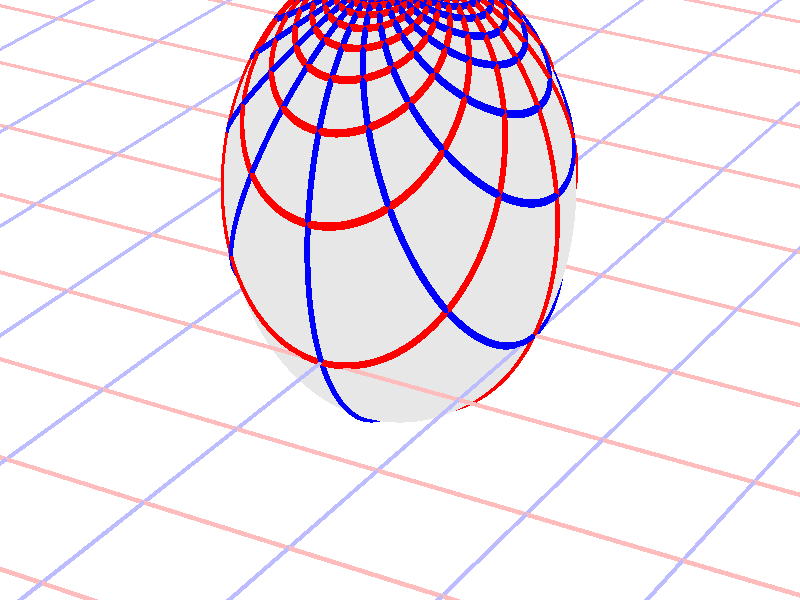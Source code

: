 #version 3.7;
global_settings{assumed_gamma 1.0}
camera{perspective location <16.275953626987476496879026, 9.396926207859083390872001, 6.840402866513374036117057> right <0.133333333333333331482962, -0.230940107675850353485814, -0.000000000000000000000000> up <-0.044429719908903583802662, -0.025651510749425152774217, 0.140953893117886280839102> direction <0.813797681349373802639491, 0.469846310392954158441370, 0.342020143325668712908083> sky <-0.296198132726023855010311, -0.171010071662834328698466, 0.939692620785908427905042> look_at <15.462155945638102139128023, 8.927079897466128954874875, 6.498382723187705600764730>}
light_source{<16.275953626987476496879026, 9.396926207859083390872001, 6.840402866513374036117057> rgb<1.0,1.0,1.0>}
background{rgb<1,1,1>}
union{object{sphere{<0.000000000000000000000000, 0.000000000000000000000000, 0.591411848999396250192717>,1.161795151968230799255366} pigment{rgbft<0.8,0.8,0.8,0.2,0.2>}}object{union{cylinder{<-50.000000000000000000000000, 50.000000000000000000000000, 0.000000000000000000000000>,<-50.000000000000000000000000, -50.000000000000000000000000, 0.000000000000000000000000>,0.010000000000000000208167}cylinder{<-49.000000000000000000000000, 50.000000000000000000000000, 0.000000000000000000000000>,<-49.000000000000000000000000, -50.000000000000000000000000, 0.000000000000000000000000>,0.010000000000000000208167}cylinder{<-48.000000000000000000000000, 50.000000000000000000000000, 0.000000000000000000000000>,<-48.000000000000000000000000, -50.000000000000000000000000, 0.000000000000000000000000>,0.010000000000000000208167}cylinder{<-47.000000000000000000000000, 50.000000000000000000000000, 0.000000000000000000000000>,<-47.000000000000000000000000, -50.000000000000000000000000, 0.000000000000000000000000>,0.010000000000000000208167}cylinder{<-46.000000000000000000000000, 50.000000000000000000000000, 0.000000000000000000000000>,<-46.000000000000000000000000, -50.000000000000000000000000, 0.000000000000000000000000>,0.010000000000000000208167}cylinder{<-45.000000000000000000000000, 50.000000000000000000000000, 0.000000000000000000000000>,<-45.000000000000000000000000, -50.000000000000000000000000, 0.000000000000000000000000>,0.010000000000000000208167}cylinder{<-44.000000000000000000000000, 50.000000000000000000000000, 0.000000000000000000000000>,<-44.000000000000000000000000, -50.000000000000000000000000, 0.000000000000000000000000>,0.010000000000000000208167}cylinder{<-43.000000000000000000000000, 50.000000000000000000000000, 0.000000000000000000000000>,<-43.000000000000000000000000, -50.000000000000000000000000, 0.000000000000000000000000>,0.010000000000000000208167}cylinder{<-42.000000000000000000000000, 50.000000000000000000000000, 0.000000000000000000000000>,<-42.000000000000000000000000, -50.000000000000000000000000, 0.000000000000000000000000>,0.010000000000000000208167}cylinder{<-41.000000000000000000000000, 50.000000000000000000000000, 0.000000000000000000000000>,<-41.000000000000000000000000, -50.000000000000000000000000, 0.000000000000000000000000>,0.010000000000000000208167}cylinder{<-40.000000000000000000000000, 50.000000000000000000000000, 0.000000000000000000000000>,<-40.000000000000000000000000, -50.000000000000000000000000, 0.000000000000000000000000>,0.010000000000000000208167}cylinder{<-39.000000000000000000000000, 50.000000000000000000000000, 0.000000000000000000000000>,<-39.000000000000000000000000, -50.000000000000000000000000, 0.000000000000000000000000>,0.010000000000000000208167}cylinder{<-38.000000000000000000000000, 50.000000000000000000000000, 0.000000000000000000000000>,<-38.000000000000000000000000, -50.000000000000000000000000, 0.000000000000000000000000>,0.010000000000000000208167}cylinder{<-37.000000000000000000000000, 50.000000000000000000000000, 0.000000000000000000000000>,<-37.000000000000000000000000, -50.000000000000000000000000, 0.000000000000000000000000>,0.010000000000000000208167}cylinder{<-36.000000000000000000000000, 50.000000000000000000000000, 0.000000000000000000000000>,<-36.000000000000000000000000, -50.000000000000000000000000, 0.000000000000000000000000>,0.010000000000000000208167}cylinder{<-35.000000000000000000000000, 50.000000000000000000000000, 0.000000000000000000000000>,<-35.000000000000000000000000, -50.000000000000000000000000, 0.000000000000000000000000>,0.010000000000000000208167}cylinder{<-34.000000000000000000000000, 50.000000000000000000000000, 0.000000000000000000000000>,<-34.000000000000000000000000, -50.000000000000000000000000, 0.000000000000000000000000>,0.010000000000000000208167}cylinder{<-33.000000000000000000000000, 50.000000000000000000000000, 0.000000000000000000000000>,<-33.000000000000000000000000, -50.000000000000000000000000, 0.000000000000000000000000>,0.010000000000000000208167}cylinder{<-32.000000000000000000000000, 50.000000000000000000000000, 0.000000000000000000000000>,<-32.000000000000000000000000, -50.000000000000000000000000, 0.000000000000000000000000>,0.010000000000000000208167}cylinder{<-31.000000000000000000000000, 50.000000000000000000000000, 0.000000000000000000000000>,<-31.000000000000000000000000, -50.000000000000000000000000, 0.000000000000000000000000>,0.010000000000000000208167}cylinder{<-30.000000000000000000000000, 50.000000000000000000000000, 0.000000000000000000000000>,<-30.000000000000000000000000, -50.000000000000000000000000, 0.000000000000000000000000>,0.010000000000000000208167}cylinder{<-29.000000000000000000000000, 50.000000000000000000000000, 0.000000000000000000000000>,<-29.000000000000000000000000, -50.000000000000000000000000, 0.000000000000000000000000>,0.010000000000000000208167}cylinder{<-28.000000000000000000000000, 50.000000000000000000000000, 0.000000000000000000000000>,<-28.000000000000000000000000, -50.000000000000000000000000, 0.000000000000000000000000>,0.010000000000000000208167}cylinder{<-27.000000000000000000000000, 50.000000000000000000000000, 0.000000000000000000000000>,<-27.000000000000000000000000, -50.000000000000000000000000, 0.000000000000000000000000>,0.010000000000000000208167}cylinder{<-26.000000000000000000000000, 50.000000000000000000000000, 0.000000000000000000000000>,<-26.000000000000000000000000, -50.000000000000000000000000, 0.000000000000000000000000>,0.010000000000000000208167}cylinder{<-25.000000000000000000000000, 50.000000000000000000000000, 0.000000000000000000000000>,<-25.000000000000000000000000, -50.000000000000000000000000, 0.000000000000000000000000>,0.010000000000000000208167}cylinder{<-24.000000000000000000000000, 50.000000000000000000000000, 0.000000000000000000000000>,<-24.000000000000000000000000, -50.000000000000000000000000, 0.000000000000000000000000>,0.010000000000000000208167}cylinder{<-23.000000000000000000000000, 50.000000000000000000000000, 0.000000000000000000000000>,<-23.000000000000000000000000, -50.000000000000000000000000, 0.000000000000000000000000>,0.010000000000000000208167}cylinder{<-22.000000000000000000000000, 50.000000000000000000000000, 0.000000000000000000000000>,<-22.000000000000000000000000, -50.000000000000000000000000, 0.000000000000000000000000>,0.010000000000000000208167}cylinder{<-21.000000000000000000000000, 50.000000000000000000000000, 0.000000000000000000000000>,<-21.000000000000000000000000, -50.000000000000000000000000, 0.000000000000000000000000>,0.010000000000000000208167}cylinder{<-20.000000000000000000000000, 50.000000000000000000000000, 0.000000000000000000000000>,<-20.000000000000000000000000, -50.000000000000000000000000, 0.000000000000000000000000>,0.010000000000000000208167}cylinder{<-19.000000000000000000000000, 50.000000000000000000000000, 0.000000000000000000000000>,<-19.000000000000000000000000, -50.000000000000000000000000, 0.000000000000000000000000>,0.010000000000000000208167}cylinder{<-18.000000000000000000000000, 50.000000000000000000000000, 0.000000000000000000000000>,<-18.000000000000000000000000, -50.000000000000000000000000, 0.000000000000000000000000>,0.010000000000000000208167}cylinder{<-17.000000000000000000000000, 50.000000000000000000000000, 0.000000000000000000000000>,<-17.000000000000000000000000, -50.000000000000000000000000, 0.000000000000000000000000>,0.010000000000000000208167}cylinder{<-16.000000000000000000000000, 50.000000000000000000000000, 0.000000000000000000000000>,<-16.000000000000000000000000, -50.000000000000000000000000, 0.000000000000000000000000>,0.010000000000000000208167}cylinder{<-15.000000000000000000000000, 50.000000000000000000000000, 0.000000000000000000000000>,<-15.000000000000000000000000, -50.000000000000000000000000, 0.000000000000000000000000>,0.010000000000000000208167}cylinder{<-14.000000000000000000000000, 50.000000000000000000000000, 0.000000000000000000000000>,<-14.000000000000000000000000, -50.000000000000000000000000, 0.000000000000000000000000>,0.010000000000000000208167}cylinder{<-13.000000000000000000000000, 50.000000000000000000000000, 0.000000000000000000000000>,<-13.000000000000000000000000, -50.000000000000000000000000, 0.000000000000000000000000>,0.010000000000000000208167}cylinder{<-12.000000000000000000000000, 50.000000000000000000000000, 0.000000000000000000000000>,<-12.000000000000000000000000, -50.000000000000000000000000, 0.000000000000000000000000>,0.010000000000000000208167}cylinder{<-11.000000000000000000000000, 50.000000000000000000000000, 0.000000000000000000000000>,<-11.000000000000000000000000, -50.000000000000000000000000, 0.000000000000000000000000>,0.010000000000000000208167}cylinder{<-10.000000000000000000000000, 50.000000000000000000000000, 0.000000000000000000000000>,<-10.000000000000000000000000, -50.000000000000000000000000, 0.000000000000000000000000>,0.010000000000000000208167}cylinder{<-9.000000000000000000000000, 50.000000000000000000000000, 0.000000000000000000000000>,<-9.000000000000000000000000, -50.000000000000000000000000, 0.000000000000000000000000>,0.010000000000000000208167}cylinder{<-8.000000000000000000000000, 50.000000000000000000000000, 0.000000000000000000000000>,<-8.000000000000000000000000, -50.000000000000000000000000, 0.000000000000000000000000>,0.010000000000000000208167}cylinder{<-7.000000000000000000000000, 50.000000000000000000000000, 0.000000000000000000000000>,<-7.000000000000000000000000, -50.000000000000000000000000, 0.000000000000000000000000>,0.010000000000000000208167}cylinder{<-6.000000000000000000000000, 50.000000000000000000000000, 0.000000000000000000000000>,<-6.000000000000000000000000, -50.000000000000000000000000, 0.000000000000000000000000>,0.010000000000000000208167}cylinder{<-5.000000000000000000000000, 50.000000000000000000000000, 0.000000000000000000000000>,<-5.000000000000000000000000, -50.000000000000000000000000, 0.000000000000000000000000>,0.010000000000000000208167}cylinder{<-4.000000000000000000000000, 50.000000000000000000000000, 0.000000000000000000000000>,<-4.000000000000000000000000, -50.000000000000000000000000, 0.000000000000000000000000>,0.010000000000000000208167}cylinder{<-3.000000000000000000000000, 50.000000000000000000000000, 0.000000000000000000000000>,<-3.000000000000000000000000, -50.000000000000000000000000, 0.000000000000000000000000>,0.010000000000000000208167}cylinder{<-2.000000000000000000000000, 50.000000000000000000000000, 0.000000000000000000000000>,<-2.000000000000000000000000, -50.000000000000000000000000, 0.000000000000000000000000>,0.010000000000000000208167}cylinder{<-1.000000000000000000000000, 50.000000000000000000000000, 0.000000000000000000000000>,<-1.000000000000000000000000, -50.000000000000000000000000, 0.000000000000000000000000>,0.010000000000000000208167}cylinder{<0.000000000000000000000000, 50.000000000000000000000000, 0.000000000000000000000000>,<0.000000000000000000000000, -50.000000000000000000000000, 0.000000000000000000000000>,0.010000000000000000208167}cylinder{<1.000000000000000000000000, 50.000000000000000000000000, 0.000000000000000000000000>,<1.000000000000000000000000, -50.000000000000000000000000, 0.000000000000000000000000>,0.010000000000000000208167}cylinder{<2.000000000000000000000000, 50.000000000000000000000000, 0.000000000000000000000000>,<2.000000000000000000000000, -50.000000000000000000000000, 0.000000000000000000000000>,0.010000000000000000208167}cylinder{<3.000000000000000000000000, 50.000000000000000000000000, 0.000000000000000000000000>,<3.000000000000000000000000, -50.000000000000000000000000, 0.000000000000000000000000>,0.010000000000000000208167}cylinder{<4.000000000000000000000000, 50.000000000000000000000000, 0.000000000000000000000000>,<4.000000000000000000000000, -50.000000000000000000000000, 0.000000000000000000000000>,0.010000000000000000208167}cylinder{<5.000000000000000000000000, 50.000000000000000000000000, 0.000000000000000000000000>,<5.000000000000000000000000, -50.000000000000000000000000, 0.000000000000000000000000>,0.010000000000000000208167}cylinder{<6.000000000000000000000000, 50.000000000000000000000000, 0.000000000000000000000000>,<6.000000000000000000000000, -50.000000000000000000000000, 0.000000000000000000000000>,0.010000000000000000208167}cylinder{<7.000000000000000000000000, 50.000000000000000000000000, 0.000000000000000000000000>,<7.000000000000000000000000, -50.000000000000000000000000, 0.000000000000000000000000>,0.010000000000000000208167}cylinder{<8.000000000000000000000000, 50.000000000000000000000000, 0.000000000000000000000000>,<8.000000000000000000000000, -50.000000000000000000000000, 0.000000000000000000000000>,0.010000000000000000208167}cylinder{<9.000000000000000000000000, 50.000000000000000000000000, 0.000000000000000000000000>,<9.000000000000000000000000, -50.000000000000000000000000, 0.000000000000000000000000>,0.010000000000000000208167}cylinder{<10.000000000000000000000000, 50.000000000000000000000000, 0.000000000000000000000000>,<10.000000000000000000000000, -50.000000000000000000000000, 0.000000000000000000000000>,0.010000000000000000208167}cylinder{<11.000000000000000000000000, 50.000000000000000000000000, 0.000000000000000000000000>,<11.000000000000000000000000, -50.000000000000000000000000, 0.000000000000000000000000>,0.010000000000000000208167}cylinder{<12.000000000000000000000000, 50.000000000000000000000000, 0.000000000000000000000000>,<12.000000000000000000000000, -50.000000000000000000000000, 0.000000000000000000000000>,0.010000000000000000208167}cylinder{<13.000000000000000000000000, 50.000000000000000000000000, 0.000000000000000000000000>,<13.000000000000000000000000, -50.000000000000000000000000, 0.000000000000000000000000>,0.010000000000000000208167}cylinder{<14.000000000000000000000000, 50.000000000000000000000000, 0.000000000000000000000000>,<14.000000000000000000000000, -50.000000000000000000000000, 0.000000000000000000000000>,0.010000000000000000208167}cylinder{<15.000000000000000000000000, 50.000000000000000000000000, 0.000000000000000000000000>,<15.000000000000000000000000, -50.000000000000000000000000, 0.000000000000000000000000>,0.010000000000000000208167}cylinder{<16.000000000000000000000000, 50.000000000000000000000000, 0.000000000000000000000000>,<16.000000000000000000000000, -50.000000000000000000000000, 0.000000000000000000000000>,0.010000000000000000208167}cylinder{<17.000000000000000000000000, 50.000000000000000000000000, 0.000000000000000000000000>,<17.000000000000000000000000, -50.000000000000000000000000, 0.000000000000000000000000>,0.010000000000000000208167}cylinder{<18.000000000000000000000000, 50.000000000000000000000000, 0.000000000000000000000000>,<18.000000000000000000000000, -50.000000000000000000000000, 0.000000000000000000000000>,0.010000000000000000208167}cylinder{<19.000000000000000000000000, 50.000000000000000000000000, 0.000000000000000000000000>,<19.000000000000000000000000, -50.000000000000000000000000, 0.000000000000000000000000>,0.010000000000000000208167}cylinder{<20.000000000000000000000000, 50.000000000000000000000000, 0.000000000000000000000000>,<20.000000000000000000000000, -50.000000000000000000000000, 0.000000000000000000000000>,0.010000000000000000208167}cylinder{<21.000000000000000000000000, 50.000000000000000000000000, 0.000000000000000000000000>,<21.000000000000000000000000, -50.000000000000000000000000, 0.000000000000000000000000>,0.010000000000000000208167}cylinder{<22.000000000000000000000000, 50.000000000000000000000000, 0.000000000000000000000000>,<22.000000000000000000000000, -50.000000000000000000000000, 0.000000000000000000000000>,0.010000000000000000208167}cylinder{<23.000000000000000000000000, 50.000000000000000000000000, 0.000000000000000000000000>,<23.000000000000000000000000, -50.000000000000000000000000, 0.000000000000000000000000>,0.010000000000000000208167}cylinder{<24.000000000000000000000000, 50.000000000000000000000000, 0.000000000000000000000000>,<24.000000000000000000000000, -50.000000000000000000000000, 0.000000000000000000000000>,0.010000000000000000208167}cylinder{<25.000000000000000000000000, 50.000000000000000000000000, 0.000000000000000000000000>,<25.000000000000000000000000, -50.000000000000000000000000, 0.000000000000000000000000>,0.010000000000000000208167}cylinder{<26.000000000000000000000000, 50.000000000000000000000000, 0.000000000000000000000000>,<26.000000000000000000000000, -50.000000000000000000000000, 0.000000000000000000000000>,0.010000000000000000208167}cylinder{<27.000000000000000000000000, 50.000000000000000000000000, 0.000000000000000000000000>,<27.000000000000000000000000, -50.000000000000000000000000, 0.000000000000000000000000>,0.010000000000000000208167}cylinder{<28.000000000000000000000000, 50.000000000000000000000000, 0.000000000000000000000000>,<28.000000000000000000000000, -50.000000000000000000000000, 0.000000000000000000000000>,0.010000000000000000208167}cylinder{<29.000000000000000000000000, 50.000000000000000000000000, 0.000000000000000000000000>,<29.000000000000000000000000, -50.000000000000000000000000, 0.000000000000000000000000>,0.010000000000000000208167}cylinder{<30.000000000000000000000000, 50.000000000000000000000000, 0.000000000000000000000000>,<30.000000000000000000000000, -50.000000000000000000000000, 0.000000000000000000000000>,0.010000000000000000208167}cylinder{<31.000000000000000000000000, 50.000000000000000000000000, 0.000000000000000000000000>,<31.000000000000000000000000, -50.000000000000000000000000, 0.000000000000000000000000>,0.010000000000000000208167}cylinder{<32.000000000000000000000000, 50.000000000000000000000000, 0.000000000000000000000000>,<32.000000000000000000000000, -50.000000000000000000000000, 0.000000000000000000000000>,0.010000000000000000208167}cylinder{<33.000000000000000000000000, 50.000000000000000000000000, 0.000000000000000000000000>,<33.000000000000000000000000, -50.000000000000000000000000, 0.000000000000000000000000>,0.010000000000000000208167}cylinder{<34.000000000000000000000000, 50.000000000000000000000000, 0.000000000000000000000000>,<34.000000000000000000000000, -50.000000000000000000000000, 0.000000000000000000000000>,0.010000000000000000208167}cylinder{<35.000000000000000000000000, 50.000000000000000000000000, 0.000000000000000000000000>,<35.000000000000000000000000, -50.000000000000000000000000, 0.000000000000000000000000>,0.010000000000000000208167}cylinder{<36.000000000000000000000000, 50.000000000000000000000000, 0.000000000000000000000000>,<36.000000000000000000000000, -50.000000000000000000000000, 0.000000000000000000000000>,0.010000000000000000208167}cylinder{<37.000000000000000000000000, 50.000000000000000000000000, 0.000000000000000000000000>,<37.000000000000000000000000, -50.000000000000000000000000, 0.000000000000000000000000>,0.010000000000000000208167}cylinder{<38.000000000000000000000000, 50.000000000000000000000000, 0.000000000000000000000000>,<38.000000000000000000000000, -50.000000000000000000000000, 0.000000000000000000000000>,0.010000000000000000208167}cylinder{<39.000000000000000000000000, 50.000000000000000000000000, 0.000000000000000000000000>,<39.000000000000000000000000, -50.000000000000000000000000, 0.000000000000000000000000>,0.010000000000000000208167}cylinder{<40.000000000000000000000000, 50.000000000000000000000000, 0.000000000000000000000000>,<40.000000000000000000000000, -50.000000000000000000000000, 0.000000000000000000000000>,0.010000000000000000208167}cylinder{<41.000000000000000000000000, 50.000000000000000000000000, 0.000000000000000000000000>,<41.000000000000000000000000, -50.000000000000000000000000, 0.000000000000000000000000>,0.010000000000000000208167}cylinder{<42.000000000000000000000000, 50.000000000000000000000000, 0.000000000000000000000000>,<42.000000000000000000000000, -50.000000000000000000000000, 0.000000000000000000000000>,0.010000000000000000208167}cylinder{<43.000000000000000000000000, 50.000000000000000000000000, 0.000000000000000000000000>,<43.000000000000000000000000, -50.000000000000000000000000, 0.000000000000000000000000>,0.010000000000000000208167}cylinder{<44.000000000000000000000000, 50.000000000000000000000000, 0.000000000000000000000000>,<44.000000000000000000000000, -50.000000000000000000000000, 0.000000000000000000000000>,0.010000000000000000208167}cylinder{<45.000000000000000000000000, 50.000000000000000000000000, 0.000000000000000000000000>,<45.000000000000000000000000, -50.000000000000000000000000, 0.000000000000000000000000>,0.010000000000000000208167}cylinder{<46.000000000000000000000000, 50.000000000000000000000000, 0.000000000000000000000000>,<46.000000000000000000000000, -50.000000000000000000000000, 0.000000000000000000000000>,0.010000000000000000208167}cylinder{<47.000000000000000000000000, 50.000000000000000000000000, 0.000000000000000000000000>,<47.000000000000000000000000, -50.000000000000000000000000, 0.000000000000000000000000>,0.010000000000000000208167}cylinder{<48.000000000000000000000000, 50.000000000000000000000000, 0.000000000000000000000000>,<48.000000000000000000000000, -50.000000000000000000000000, 0.000000000000000000000000>,0.010000000000000000208167}cylinder{<49.000000000000000000000000, 50.000000000000000000000000, 0.000000000000000000000000>,<49.000000000000000000000000, -50.000000000000000000000000, 0.000000000000000000000000>,0.010000000000000000208167}cylinder{<50.000000000000000000000000, 50.000000000000000000000000, 0.000000000000000000000000>,<50.000000000000000000000000, -50.000000000000000000000000, 0.000000000000000000000000>,0.010000000000000000208167}} pigment{rgb<1.0,0.5,0.5>}}object{union{cylinder{<50.000000000000000000000000, -50.000000000000000000000000, 0.000000000000000000000000>,<-50.000000000000000000000000, -50.000000000000000000000000, 0.000000000000000000000000>,0.010000000000000000208167}cylinder{<50.000000000000000000000000, -49.000000000000000000000000, 0.000000000000000000000000>,<-50.000000000000000000000000, -49.000000000000000000000000, 0.000000000000000000000000>,0.010000000000000000208167}cylinder{<50.000000000000000000000000, -48.000000000000000000000000, 0.000000000000000000000000>,<-50.000000000000000000000000, -48.000000000000000000000000, 0.000000000000000000000000>,0.010000000000000000208167}cylinder{<50.000000000000000000000000, -47.000000000000000000000000, 0.000000000000000000000000>,<-50.000000000000000000000000, -47.000000000000000000000000, 0.000000000000000000000000>,0.010000000000000000208167}cylinder{<50.000000000000000000000000, -46.000000000000000000000000, 0.000000000000000000000000>,<-50.000000000000000000000000, -46.000000000000000000000000, 0.000000000000000000000000>,0.010000000000000000208167}cylinder{<50.000000000000000000000000, -45.000000000000000000000000, 0.000000000000000000000000>,<-50.000000000000000000000000, -45.000000000000000000000000, 0.000000000000000000000000>,0.010000000000000000208167}cylinder{<50.000000000000000000000000, -44.000000000000000000000000, 0.000000000000000000000000>,<-50.000000000000000000000000, -44.000000000000000000000000, 0.000000000000000000000000>,0.010000000000000000208167}cylinder{<50.000000000000000000000000, -43.000000000000000000000000, 0.000000000000000000000000>,<-50.000000000000000000000000, -43.000000000000000000000000, 0.000000000000000000000000>,0.010000000000000000208167}cylinder{<50.000000000000000000000000, -42.000000000000000000000000, 0.000000000000000000000000>,<-50.000000000000000000000000, -42.000000000000000000000000, 0.000000000000000000000000>,0.010000000000000000208167}cylinder{<50.000000000000000000000000, -41.000000000000000000000000, 0.000000000000000000000000>,<-50.000000000000000000000000, -41.000000000000000000000000, 0.000000000000000000000000>,0.010000000000000000208167}cylinder{<50.000000000000000000000000, -40.000000000000000000000000, 0.000000000000000000000000>,<-50.000000000000000000000000, -40.000000000000000000000000, 0.000000000000000000000000>,0.010000000000000000208167}cylinder{<50.000000000000000000000000, -39.000000000000000000000000, 0.000000000000000000000000>,<-50.000000000000000000000000, -39.000000000000000000000000, 0.000000000000000000000000>,0.010000000000000000208167}cylinder{<50.000000000000000000000000, -38.000000000000000000000000, 0.000000000000000000000000>,<-50.000000000000000000000000, -38.000000000000000000000000, 0.000000000000000000000000>,0.010000000000000000208167}cylinder{<50.000000000000000000000000, -37.000000000000000000000000, 0.000000000000000000000000>,<-50.000000000000000000000000, -37.000000000000000000000000, 0.000000000000000000000000>,0.010000000000000000208167}cylinder{<50.000000000000000000000000, -36.000000000000000000000000, 0.000000000000000000000000>,<-50.000000000000000000000000, -36.000000000000000000000000, 0.000000000000000000000000>,0.010000000000000000208167}cylinder{<50.000000000000000000000000, -35.000000000000000000000000, 0.000000000000000000000000>,<-50.000000000000000000000000, -35.000000000000000000000000, 0.000000000000000000000000>,0.010000000000000000208167}cylinder{<50.000000000000000000000000, -34.000000000000000000000000, 0.000000000000000000000000>,<-50.000000000000000000000000, -34.000000000000000000000000, 0.000000000000000000000000>,0.010000000000000000208167}cylinder{<50.000000000000000000000000, -33.000000000000000000000000, 0.000000000000000000000000>,<-50.000000000000000000000000, -33.000000000000000000000000, 0.000000000000000000000000>,0.010000000000000000208167}cylinder{<50.000000000000000000000000, -32.000000000000000000000000, 0.000000000000000000000000>,<-50.000000000000000000000000, -32.000000000000000000000000, 0.000000000000000000000000>,0.010000000000000000208167}cylinder{<50.000000000000000000000000, -31.000000000000000000000000, 0.000000000000000000000000>,<-50.000000000000000000000000, -31.000000000000000000000000, 0.000000000000000000000000>,0.010000000000000000208167}cylinder{<50.000000000000000000000000, -30.000000000000000000000000, 0.000000000000000000000000>,<-50.000000000000000000000000, -30.000000000000000000000000, 0.000000000000000000000000>,0.010000000000000000208167}cylinder{<50.000000000000000000000000, -29.000000000000000000000000, 0.000000000000000000000000>,<-50.000000000000000000000000, -29.000000000000000000000000, 0.000000000000000000000000>,0.010000000000000000208167}cylinder{<50.000000000000000000000000, -28.000000000000000000000000, 0.000000000000000000000000>,<-50.000000000000000000000000, -28.000000000000000000000000, 0.000000000000000000000000>,0.010000000000000000208167}cylinder{<50.000000000000000000000000, -27.000000000000000000000000, 0.000000000000000000000000>,<-50.000000000000000000000000, -27.000000000000000000000000, 0.000000000000000000000000>,0.010000000000000000208167}cylinder{<50.000000000000000000000000, -26.000000000000000000000000, 0.000000000000000000000000>,<-50.000000000000000000000000, -26.000000000000000000000000, 0.000000000000000000000000>,0.010000000000000000208167}cylinder{<50.000000000000000000000000, -25.000000000000000000000000, 0.000000000000000000000000>,<-50.000000000000000000000000, -25.000000000000000000000000, 0.000000000000000000000000>,0.010000000000000000208167}cylinder{<50.000000000000000000000000, -24.000000000000000000000000, 0.000000000000000000000000>,<-50.000000000000000000000000, -24.000000000000000000000000, 0.000000000000000000000000>,0.010000000000000000208167}cylinder{<50.000000000000000000000000, -23.000000000000000000000000, 0.000000000000000000000000>,<-50.000000000000000000000000, -23.000000000000000000000000, 0.000000000000000000000000>,0.010000000000000000208167}cylinder{<50.000000000000000000000000, -22.000000000000000000000000, 0.000000000000000000000000>,<-50.000000000000000000000000, -22.000000000000000000000000, 0.000000000000000000000000>,0.010000000000000000208167}cylinder{<50.000000000000000000000000, -21.000000000000000000000000, 0.000000000000000000000000>,<-50.000000000000000000000000, -21.000000000000000000000000, 0.000000000000000000000000>,0.010000000000000000208167}cylinder{<50.000000000000000000000000, -20.000000000000000000000000, 0.000000000000000000000000>,<-50.000000000000000000000000, -20.000000000000000000000000, 0.000000000000000000000000>,0.010000000000000000208167}cylinder{<50.000000000000000000000000, -19.000000000000000000000000, 0.000000000000000000000000>,<-50.000000000000000000000000, -19.000000000000000000000000, 0.000000000000000000000000>,0.010000000000000000208167}cylinder{<50.000000000000000000000000, -18.000000000000000000000000, 0.000000000000000000000000>,<-50.000000000000000000000000, -18.000000000000000000000000, 0.000000000000000000000000>,0.010000000000000000208167}cylinder{<50.000000000000000000000000, -17.000000000000000000000000, 0.000000000000000000000000>,<-50.000000000000000000000000, -17.000000000000000000000000, 0.000000000000000000000000>,0.010000000000000000208167}cylinder{<50.000000000000000000000000, -16.000000000000000000000000, 0.000000000000000000000000>,<-50.000000000000000000000000, -16.000000000000000000000000, 0.000000000000000000000000>,0.010000000000000000208167}cylinder{<50.000000000000000000000000, -15.000000000000000000000000, 0.000000000000000000000000>,<-50.000000000000000000000000, -15.000000000000000000000000, 0.000000000000000000000000>,0.010000000000000000208167}cylinder{<50.000000000000000000000000, -14.000000000000000000000000, 0.000000000000000000000000>,<-50.000000000000000000000000, -14.000000000000000000000000, 0.000000000000000000000000>,0.010000000000000000208167}cylinder{<50.000000000000000000000000, -13.000000000000000000000000, 0.000000000000000000000000>,<-50.000000000000000000000000, -13.000000000000000000000000, 0.000000000000000000000000>,0.010000000000000000208167}cylinder{<50.000000000000000000000000, -12.000000000000000000000000, 0.000000000000000000000000>,<-50.000000000000000000000000, -12.000000000000000000000000, 0.000000000000000000000000>,0.010000000000000000208167}cylinder{<50.000000000000000000000000, -11.000000000000000000000000, 0.000000000000000000000000>,<-50.000000000000000000000000, -11.000000000000000000000000, 0.000000000000000000000000>,0.010000000000000000208167}cylinder{<50.000000000000000000000000, -10.000000000000000000000000, 0.000000000000000000000000>,<-50.000000000000000000000000, -10.000000000000000000000000, 0.000000000000000000000000>,0.010000000000000000208167}cylinder{<50.000000000000000000000000, -9.000000000000000000000000, 0.000000000000000000000000>,<-50.000000000000000000000000, -9.000000000000000000000000, 0.000000000000000000000000>,0.010000000000000000208167}cylinder{<50.000000000000000000000000, -8.000000000000000000000000, 0.000000000000000000000000>,<-50.000000000000000000000000, -8.000000000000000000000000, 0.000000000000000000000000>,0.010000000000000000208167}cylinder{<50.000000000000000000000000, -7.000000000000000000000000, 0.000000000000000000000000>,<-50.000000000000000000000000, -7.000000000000000000000000, 0.000000000000000000000000>,0.010000000000000000208167}cylinder{<50.000000000000000000000000, -6.000000000000000000000000, 0.000000000000000000000000>,<-50.000000000000000000000000, -6.000000000000000000000000, 0.000000000000000000000000>,0.010000000000000000208167}cylinder{<50.000000000000000000000000, -5.000000000000000000000000, 0.000000000000000000000000>,<-50.000000000000000000000000, -5.000000000000000000000000, 0.000000000000000000000000>,0.010000000000000000208167}cylinder{<50.000000000000000000000000, -4.000000000000000000000000, 0.000000000000000000000000>,<-50.000000000000000000000000, -4.000000000000000000000000, 0.000000000000000000000000>,0.010000000000000000208167}cylinder{<50.000000000000000000000000, -3.000000000000000000000000, 0.000000000000000000000000>,<-50.000000000000000000000000, -3.000000000000000000000000, 0.000000000000000000000000>,0.010000000000000000208167}cylinder{<50.000000000000000000000000, -2.000000000000000000000000, 0.000000000000000000000000>,<-50.000000000000000000000000, -2.000000000000000000000000, 0.000000000000000000000000>,0.010000000000000000208167}cylinder{<50.000000000000000000000000, -1.000000000000000000000000, 0.000000000000000000000000>,<-50.000000000000000000000000, -1.000000000000000000000000, 0.000000000000000000000000>,0.010000000000000000208167}cylinder{<50.000000000000000000000000, 0.000000000000000000000000, 0.000000000000000000000000>,<-50.000000000000000000000000, 0.000000000000000000000000, 0.000000000000000000000000>,0.010000000000000000208167}cylinder{<50.000000000000000000000000, 1.000000000000000000000000, 0.000000000000000000000000>,<-50.000000000000000000000000, 1.000000000000000000000000, 0.000000000000000000000000>,0.010000000000000000208167}cylinder{<50.000000000000000000000000, 2.000000000000000000000000, 0.000000000000000000000000>,<-50.000000000000000000000000, 2.000000000000000000000000, 0.000000000000000000000000>,0.010000000000000000208167}cylinder{<50.000000000000000000000000, 3.000000000000000000000000, 0.000000000000000000000000>,<-50.000000000000000000000000, 3.000000000000000000000000, 0.000000000000000000000000>,0.010000000000000000208167}cylinder{<50.000000000000000000000000, 4.000000000000000000000000, 0.000000000000000000000000>,<-50.000000000000000000000000, 4.000000000000000000000000, 0.000000000000000000000000>,0.010000000000000000208167}cylinder{<50.000000000000000000000000, 5.000000000000000000000000, 0.000000000000000000000000>,<-50.000000000000000000000000, 5.000000000000000000000000, 0.000000000000000000000000>,0.010000000000000000208167}cylinder{<50.000000000000000000000000, 6.000000000000000000000000, 0.000000000000000000000000>,<-50.000000000000000000000000, 6.000000000000000000000000, 0.000000000000000000000000>,0.010000000000000000208167}cylinder{<50.000000000000000000000000, 7.000000000000000000000000, 0.000000000000000000000000>,<-50.000000000000000000000000, 7.000000000000000000000000, 0.000000000000000000000000>,0.010000000000000000208167}cylinder{<50.000000000000000000000000, 8.000000000000000000000000, 0.000000000000000000000000>,<-50.000000000000000000000000, 8.000000000000000000000000, 0.000000000000000000000000>,0.010000000000000000208167}cylinder{<50.000000000000000000000000, 9.000000000000000000000000, 0.000000000000000000000000>,<-50.000000000000000000000000, 9.000000000000000000000000, 0.000000000000000000000000>,0.010000000000000000208167}cylinder{<50.000000000000000000000000, 10.000000000000000000000000, 0.000000000000000000000000>,<-50.000000000000000000000000, 10.000000000000000000000000, 0.000000000000000000000000>,0.010000000000000000208167}cylinder{<50.000000000000000000000000, 11.000000000000000000000000, 0.000000000000000000000000>,<-50.000000000000000000000000, 11.000000000000000000000000, 0.000000000000000000000000>,0.010000000000000000208167}cylinder{<50.000000000000000000000000, 12.000000000000000000000000, 0.000000000000000000000000>,<-50.000000000000000000000000, 12.000000000000000000000000, 0.000000000000000000000000>,0.010000000000000000208167}cylinder{<50.000000000000000000000000, 13.000000000000000000000000, 0.000000000000000000000000>,<-50.000000000000000000000000, 13.000000000000000000000000, 0.000000000000000000000000>,0.010000000000000000208167}cylinder{<50.000000000000000000000000, 14.000000000000000000000000, 0.000000000000000000000000>,<-50.000000000000000000000000, 14.000000000000000000000000, 0.000000000000000000000000>,0.010000000000000000208167}cylinder{<50.000000000000000000000000, 15.000000000000000000000000, 0.000000000000000000000000>,<-50.000000000000000000000000, 15.000000000000000000000000, 0.000000000000000000000000>,0.010000000000000000208167}cylinder{<50.000000000000000000000000, 16.000000000000000000000000, 0.000000000000000000000000>,<-50.000000000000000000000000, 16.000000000000000000000000, 0.000000000000000000000000>,0.010000000000000000208167}cylinder{<50.000000000000000000000000, 17.000000000000000000000000, 0.000000000000000000000000>,<-50.000000000000000000000000, 17.000000000000000000000000, 0.000000000000000000000000>,0.010000000000000000208167}cylinder{<50.000000000000000000000000, 18.000000000000000000000000, 0.000000000000000000000000>,<-50.000000000000000000000000, 18.000000000000000000000000, 0.000000000000000000000000>,0.010000000000000000208167}cylinder{<50.000000000000000000000000, 19.000000000000000000000000, 0.000000000000000000000000>,<-50.000000000000000000000000, 19.000000000000000000000000, 0.000000000000000000000000>,0.010000000000000000208167}cylinder{<50.000000000000000000000000, 20.000000000000000000000000, 0.000000000000000000000000>,<-50.000000000000000000000000, 20.000000000000000000000000, 0.000000000000000000000000>,0.010000000000000000208167}cylinder{<50.000000000000000000000000, 21.000000000000000000000000, 0.000000000000000000000000>,<-50.000000000000000000000000, 21.000000000000000000000000, 0.000000000000000000000000>,0.010000000000000000208167}cylinder{<50.000000000000000000000000, 22.000000000000000000000000, 0.000000000000000000000000>,<-50.000000000000000000000000, 22.000000000000000000000000, 0.000000000000000000000000>,0.010000000000000000208167}cylinder{<50.000000000000000000000000, 23.000000000000000000000000, 0.000000000000000000000000>,<-50.000000000000000000000000, 23.000000000000000000000000, 0.000000000000000000000000>,0.010000000000000000208167}cylinder{<50.000000000000000000000000, 24.000000000000000000000000, 0.000000000000000000000000>,<-50.000000000000000000000000, 24.000000000000000000000000, 0.000000000000000000000000>,0.010000000000000000208167}cylinder{<50.000000000000000000000000, 25.000000000000000000000000, 0.000000000000000000000000>,<-50.000000000000000000000000, 25.000000000000000000000000, 0.000000000000000000000000>,0.010000000000000000208167}cylinder{<50.000000000000000000000000, 26.000000000000000000000000, 0.000000000000000000000000>,<-50.000000000000000000000000, 26.000000000000000000000000, 0.000000000000000000000000>,0.010000000000000000208167}cylinder{<50.000000000000000000000000, 27.000000000000000000000000, 0.000000000000000000000000>,<-50.000000000000000000000000, 27.000000000000000000000000, 0.000000000000000000000000>,0.010000000000000000208167}cylinder{<50.000000000000000000000000, 28.000000000000000000000000, 0.000000000000000000000000>,<-50.000000000000000000000000, 28.000000000000000000000000, 0.000000000000000000000000>,0.010000000000000000208167}cylinder{<50.000000000000000000000000, 29.000000000000000000000000, 0.000000000000000000000000>,<-50.000000000000000000000000, 29.000000000000000000000000, 0.000000000000000000000000>,0.010000000000000000208167}cylinder{<50.000000000000000000000000, 30.000000000000000000000000, 0.000000000000000000000000>,<-50.000000000000000000000000, 30.000000000000000000000000, 0.000000000000000000000000>,0.010000000000000000208167}cylinder{<50.000000000000000000000000, 31.000000000000000000000000, 0.000000000000000000000000>,<-50.000000000000000000000000, 31.000000000000000000000000, 0.000000000000000000000000>,0.010000000000000000208167}cylinder{<50.000000000000000000000000, 32.000000000000000000000000, 0.000000000000000000000000>,<-50.000000000000000000000000, 32.000000000000000000000000, 0.000000000000000000000000>,0.010000000000000000208167}cylinder{<50.000000000000000000000000, 33.000000000000000000000000, 0.000000000000000000000000>,<-50.000000000000000000000000, 33.000000000000000000000000, 0.000000000000000000000000>,0.010000000000000000208167}cylinder{<50.000000000000000000000000, 34.000000000000000000000000, 0.000000000000000000000000>,<-50.000000000000000000000000, 34.000000000000000000000000, 0.000000000000000000000000>,0.010000000000000000208167}cylinder{<50.000000000000000000000000, 35.000000000000000000000000, 0.000000000000000000000000>,<-50.000000000000000000000000, 35.000000000000000000000000, 0.000000000000000000000000>,0.010000000000000000208167}cylinder{<50.000000000000000000000000, 36.000000000000000000000000, 0.000000000000000000000000>,<-50.000000000000000000000000, 36.000000000000000000000000, 0.000000000000000000000000>,0.010000000000000000208167}cylinder{<50.000000000000000000000000, 37.000000000000000000000000, 0.000000000000000000000000>,<-50.000000000000000000000000, 37.000000000000000000000000, 0.000000000000000000000000>,0.010000000000000000208167}cylinder{<50.000000000000000000000000, 38.000000000000000000000000, 0.000000000000000000000000>,<-50.000000000000000000000000, 38.000000000000000000000000, 0.000000000000000000000000>,0.010000000000000000208167}cylinder{<50.000000000000000000000000, 39.000000000000000000000000, 0.000000000000000000000000>,<-50.000000000000000000000000, 39.000000000000000000000000, 0.000000000000000000000000>,0.010000000000000000208167}cylinder{<50.000000000000000000000000, 40.000000000000000000000000, 0.000000000000000000000000>,<-50.000000000000000000000000, 40.000000000000000000000000, 0.000000000000000000000000>,0.010000000000000000208167}cylinder{<50.000000000000000000000000, 41.000000000000000000000000, 0.000000000000000000000000>,<-50.000000000000000000000000, 41.000000000000000000000000, 0.000000000000000000000000>,0.010000000000000000208167}cylinder{<50.000000000000000000000000, 42.000000000000000000000000, 0.000000000000000000000000>,<-50.000000000000000000000000, 42.000000000000000000000000, 0.000000000000000000000000>,0.010000000000000000208167}cylinder{<50.000000000000000000000000, 43.000000000000000000000000, 0.000000000000000000000000>,<-50.000000000000000000000000, 43.000000000000000000000000, 0.000000000000000000000000>,0.010000000000000000208167}cylinder{<50.000000000000000000000000, 44.000000000000000000000000, 0.000000000000000000000000>,<-50.000000000000000000000000, 44.000000000000000000000000, 0.000000000000000000000000>,0.010000000000000000208167}cylinder{<50.000000000000000000000000, 45.000000000000000000000000, 0.000000000000000000000000>,<-50.000000000000000000000000, 45.000000000000000000000000, 0.000000000000000000000000>,0.010000000000000000208167}cylinder{<50.000000000000000000000000, 46.000000000000000000000000, 0.000000000000000000000000>,<-50.000000000000000000000000, 46.000000000000000000000000, 0.000000000000000000000000>,0.010000000000000000208167}cylinder{<50.000000000000000000000000, 47.000000000000000000000000, 0.000000000000000000000000>,<-50.000000000000000000000000, 47.000000000000000000000000, 0.000000000000000000000000>,0.010000000000000000208167}cylinder{<50.000000000000000000000000, 48.000000000000000000000000, 0.000000000000000000000000>,<-50.000000000000000000000000, 48.000000000000000000000000, 0.000000000000000000000000>,0.010000000000000000208167}cylinder{<50.000000000000000000000000, 49.000000000000000000000000, 0.000000000000000000000000>,<-50.000000000000000000000000, 49.000000000000000000000000, 0.000000000000000000000000>,0.010000000000000000208167}cylinder{<50.000000000000000000000000, 50.000000000000000000000000, 0.000000000000000000000000>,<-50.000000000000000000000000, 50.000000000000000000000000, 0.000000000000000000000000>,0.010000000000000000208167}} pigment{rgb<0.5,0.5,1.0>}}sphere{<0.000000000000000000000000, 0.000000000000000000000000, 1.753207000967627049448083>,0.050000000000000002775558}object{union{object{torus{0.040712327790919183856388,0.020000000000000000416334} matrix <0.999385819333043823320395, -0.000000000000000000000000, 0.035042604298492138759080, 0.035042604298492138759080, 0.000000000000000000000000, -0.999385819333043823320395, 0.000000000000000000000000, 1.000000000000000000000000, 0.000000000000000000000000, -0.040687323066282664318916, 0.000000000000000000000000, 1.751780334974665676028849>}object{torus{0.041542139929958303568025,0.020000000000000000416334} matrix <0.999360519218669640650887, -0.000000000000000000000000, 0.035756854265875478993131, 0.035756854265875478993131, 0.000000000000000000000000, -0.999360519218669640650887, 0.000000000000000000000000, 1.000000000000000000000000, 0.000000000000000000000000, -0.041515574529889860688758, 0.000000000000000000000000, 1.751721584724362346108251>}object{torus{0.042406459867417950482249,0.020000000000000000416334} matrix <0.999333623538977811051609, -0.000000000000000000000000, 0.036500806353514866908760, 0.036500806353514866908760, 0.000000000000000000000000, -0.999333623538977811051609, 0.000000000000000000000000, 1.000000000000000000000000, 0.000000000000000000000000, -0.042378201200721533903337, 0.000000000000000000000000, 1.751659130987726742390009>}object{torus{0.043307484291629637362941,0.020000000000000000416334} matrix <0.999304995298628928601659, -0.000000000000000000000000, 0.037276351366614807192335, 0.037276351366614807192335, 0.000000000000000000000000, -0.999304995298628928601659, 0.000000000000000000000000, 1.000000000000000000000000, 0.000000000000000000000000, -0.043277385386469496841855, 0.000000000000000000000000, 1.751592655967125544691498>}object{torus{0.044247600242468682063546,0.020000000000000000416334} matrix <0.999274482485793313912836, -0.000000000000000000000000, 0.038085543881505583285740, 0.038085543881505583285740, 0.000000000000000000000000, -0.999274482485793313912836, 0.000000000000000000000000, 1.000000000000000000000000, 0.000000000000000000000000, -0.044215497833483906331420, 0.000000000000000000000000, 1.751521807047091039422071>}object{torus{0.045229406169687819128100,0.020000000000000000416334} matrix <0.999241916047753697682765, -0.000000000000000000000000, 0.038930620508976630789189, 0.038930620508976630789189, 0.000000000000000000000000, -0.999241916047753697682765, 0.000000000000000000000000, 1.000000000000000000000000, 0.000000000000000000000000, -0.045195118482731895526161, 0.000000000000000000000000, 1.751446192120170275430269>}object{torus{0.046255735848782369989962,0.020000000000000000416334} matrix <0.999207107551741025019965, -0.000000000000000000000000, 0.039814020370761232792134, 0.039814020370761232792134, 0.000000000000000000000000, -0.999207107551741025019965, 0.000000000000000000000000, 1.000000000000000000000000, 0.000000000000000000000000, -0.046219060025124214519110, 0.000000000000000000000000, 1.751365374158466936549416>}object{torus{0.047329685614700356399709,0.020000000000000000416334} matrix <0.999169846454719956518886, -0.000000000000000000000000, 0.040738408604799339340907, 0.040738408604799339340907, 0.000000000000000000000000, -0.999169846454719956518886, 0.000000000000000000000000, 1.000000000000000000000000, 0.000000000000000000000000, -0.047290394708407366974878, 0.000000000000000000000000, 1.751278864895847275917617>}object{torus{0.048454645464899352702570,0.020000000000000000416334} matrix <0.999129896918449889042790, -0.000000000000000000000000, 0.041706703103071326999007, 0.041706703103071326999007, 0.000000000000000000000000, -0.999129896918449889042790, 0.000000000000000000000000, 1.000000000000000000000000, 0.000000000000000000000000, -0.048412484928544247120286, 0.000000000000000000000000, 1.751186117455678425969268>}object{torus{0.049634334685858177982354,0.020000000000000000416334} matrix <0.999086994074241174779161, -0.000000000000000000000000, 0.042722105188032280520538, 0.042722105188032280520538, 0.000000000000000000000000, -0.999086994074241174779161, 0.000000000000000000000000, 1.000000000000000000000000, 0.000000000000000000000000, -0.049589018244178106886721, 0.000000000000000000000000, 1.751086517700218170290327>}object{torus{0.050872842790871293516819,0.020000000000000000416334} matrix <0.999040839628599020016964, -0.000000000000000000000000, 0.043788134856192227617466, 0.043788134856192227617466, 0.000000000000000000000000, -0.999040839628599020016964, 0.000000000000000000000000, 1.000000000000000000000000, 0.000000000000000000000000, -0.050824047576071215703841, 0.000000000000000000000000, 1.750979374066918392571779>}object{torus{0.052174676713619666523769,0.020000000000000000416334} matrix <0.998991096673609524358994, -0.000000000000000000000000, 0.044908671399397172285806, 0.044908671399397172285806, 0.000000000000000000000000, -0.998991096673609524358994, 0.000000000000000000000000, 1.000000000000000000000000, 0.000000000000000000000000, -0.052122037508754527623811, 0.000000000000000000000000, 1.750863905555814836745299>}object{torus{0.053544815402324585917881,0.020000000000000000416334} matrix <0.998937383533790690393062, -0.000000000000000000000000, 0.046088000376066529106822, 0.046088000376066529106822, 0.000000000000000000000000, -0.998937383533790690393062, 0.000000000000000000000000, 1.000000000000000000000000, 0.000000000000000000000000, -0.053487917799791555306665, 0.000000000000000000000000, 1.750739227495070826634560>}object{torus{0.054988773201848480109977,0.020000000000000000416334} matrix <0.998879266436322521549585, -0.000000000000000000000000, 0.047330868190163279118909, 0.047330868190163279118909, 0.000000000000000000000000, -0.998879266436322521549585, 0.000000000000000000000000, 1.000000000000000000000000, 0.000000000000000000000000, -0.054927145438060022419879, 0.000000000000000000000000, 1.750604334591432387213672>}object{torus{0.056512673718353910456980,0.020000000000000000416334} matrix <0.998816250744943956441091, -0.000000000000000000000000, 0.048642545655150533356892, 0.048642545655150533356892, 0.000000000000000000000000, -0.998816250744943956441091, 0.000000000000000000000000, 1.000000000000000000000000, 0.000000000000000000000000, -0.056445776882948807406937, 0.000000000000000000000000, 1.750458080656348114345633>}object{torus{0.058123336243628170860731,0.020000000000000000416334} matrix <0.998747770423945357975981, -0.000000000000000000000000, 0.050028902378506025228067, 0.050028902378506025228067, 0.000000000000000000000000, -0.998747770423945357975981, 0.000000000000000000000000, 1.000000000000000000000000, 0.000000000000000000000000, -0.058050552482942260890120, 0.000000000000000000000000, 1.750299154252705546852553>}object{torus{0.059828377299240981246342,0.020000000000000000416334} matrix <0.998673175311046379398761, -0.000000000000000000000000, 0.051496494192828222435931, 0.051496494192828222435931, 0.000000000000000000000000, -0.998673175311046379398761, 0.000000000000000000000000, 1.000000000000000000000000, 0.000000000000000000000000, -0.059748995531117267410171, 0.000000000000000000000000, 1.750126049283168949699530>}object{torus{0.061636330475255705907411,0.020000000000000000416334} matrix <0.998591715668208923517568, -0.000000000000000000000000, 0.053052666274400576973402, 0.053052666274400576973402, 0.000000000000000000000000, -0.998591715668208923517568, 0.000000000000000000000000, 1.000000000000000000000000, 0.000000000000000000000000, -0.061549528996819299897503, 0.000000000000000000000000, 1.749937029296678936418630>}object{torus{0.063556788521710316786084,0.020000000000000000416334} matrix <0.998502523318699042320645, -0.000000000000000000000000, 0.054705675447717677650772, 0.054705675447717677650772, 0.000000000000000000000000, -0.998502523318699042320645, 0.000000000000000000000000, 1.000000000000000000000000, 0.000000000000000000000000, -0.063461613712983214186103, 0.000000000000000000000000, 1.749730083922115708716660>}object{torus{0.065600572658702158146404,0.020000000000000000416334} matrix <0.998404588481831445356818, -0.000000000000000000000000, 0.056464835946145812417551, 0.056464835946145812417551, 0.000000000000000000000000, -0.998404588481831445356818, 0.000000000000000000000000, 1.000000000000000000000000, 0.000000000000000000000000, -0.065495912749465631796930, 0.000000000000000000000000, 1.749502875394564505029393>}object{torus{0.067779935378102951215595,0.020000000000000000416334} matrix <0.998296731153011984716272, -0.000000000000000000000000, 0.058340693938373711091572, 0.058340693938373711091572, 0.000000000000000000000000, -0.998296731153011984716272, 0.000000000000000000000000, 1.000000000000000000000000, 0.000000000000000000000000, -0.067664487925746016894202, 0.000000000000000000000000, 1.749252672502731531523068>}object{torus{0.070108804714418923587083,0.020000000000000000416334} matrix <0.998177565503910790845055, -0.000000000000000000000000, 0.060345237796250707218437, 0.060345237796250707218437, 0.000000000000000000000000, -0.998177565503910790845055, 0.000000000000000000000000, 1.000000000000000000000000, 0.000000000000000000000000, -0.069981036010234698441224, 0.000000000000000000000000, 1.748976268475674888946969>}object{torus{0.072603080204977382683396,0.020000000000000000416334} matrix <0.998045455294160777093282, -0.000000000000000000000000, 0.062492152840748306508178, 0.062492152840748306508178, 0.000000000000000000000000, -0.998045455294160777093282, 0.000000000000000000000000, 1.000000000000000000000000, 0.000000000000000000000000, -0.072461174238941800096470, 0.000000000000000000000000, 1.748669878182778081310289>}object{torus{0.075280993738614854215996,0.020000000000000000416334} matrix <0.997898457606521405161004, -0.000000000000000000000000, 0.064797131931325538389821, 0.064797131931325538389821, 0.000000000000000000000000, -0.997898457606521405161004, 0.000000000000000000000000, 1.000000000000000000000000, 0.000000000000000000000000, -0.075122787538833904474878, 0.000000000000000000000000, 1.748329008484424740288432>}object{torus{0.078163552477967218612420,0.020000000000000000416334} matrix <0.997734251278412087593495, -0.000000000000000000000000, 0.067278256709777911614978, 0.067278256709777911614978, 0.000000000000000000000000, -0.997734251278412087593495, 0.000000000000000000000000, 1.000000000000000000000000, 0.000000000000000000000000, -0.077986453508834208125933, 0.000000000000000000000000, 1.747948293418695620005110>}object{torus{0.081275086433816826070320,0.020000000000000000416334} matrix <0.997550045088976045093432, -0.000000000000000000000000, 0.069956468914475850029433, 0.069956468914475850029433, 0.000000000000000000000000, -0.997550045088976045093432, 0.000000000000000000000000, 1.000000000000000000000000, 0.000000000000000000000000, -0.081075966136677946050071, 0.000000000000000000000000, 1.747521282909989315257349>}object{torus{0.084643930636965430958085,0.020000000000000000416334} matrix <0.997342458890862815223954, -0.000000000000000000000000, 0.072856157553961187200997, 0.072856157553961187200997, 0.000000000000000000000000, -0.997342458890862815223954, 0.000000000000000000000000, 1.000000000000000000000000, 0.000000000000000000000000, -0.084418985911667743238240, 0.000000000000000000000000, 1.747040169421191224685685>}object{torus{0.088303282030796070856127,0.020000000000000000416334} matrix <0.997107368192147291985350, -0.000000000000000000000000, 0.076005896461588492996064, 0.076005896461588492996064, 0.000000000000000000000000, -0.997107368192147291985350, 0.000000000000000000000000, 1.000000000000000000000000, 0.000000000000000000000000, -0.088047853148441462822760, 0.000000000000000000000000, 1.746495430856263242347381>}object{torus{0.092292285436603532788880,0.020000000000000000416334} matrix <0.996839698777488569803040, -0.000000000000000000000000, 0.079439379033360263404617, 0.079439379033360263404617, 0.000000000000000000000000, -0.996839698777488569803040, 0.000000000000000000000000, 1.000000000000000000000000, 0.000000000000000000000000, -0.092000614014102699567133, 0.000000000000000000000000, 1.745875359122999181948899>}object{torus{0.096657423086676824697250,0.020000000000000000416334} matrix <0.996533152172414116165555, -0.000000000000000000000000, 0.083196614241881683415869, 0.083196614241881683415869, 0.000000000000000000000000, -0.996533152172414116165555, 0.000000000000000000000000, 1.000000000000000000000000, 0.000000000000000000000000, -0.096322326509452854681470, 0.000000000000000000000000, 1.745165430625411628895449>}object{torus{0.101454311133038696524089,0.020000000000000000416334} matrix <0.996179834051852286513906, -0.000000000000000000000000, 0.087325472964217290550160, 0.087325472964217290550160, 0.000000000000000000000000, -0.996179834051852286513906, 0.000000000000000000000000, 1.000000000000000000000000, 0.000000000000000000000000, -0.101066738828383309578562, 0.000000000000000000000000, 1.744347455263672852510126>}object{torus{0.106750048653759643801919,0.020000000000000000416334} matrix <0.995769744400478384882547, -0.000000000000000000000000, 0.091883709854392356386477, 0.091883709854392356386477, 0.000000000000000000000000, -0.995769744400478384882547, 0.000000000000000000000000, 1.000000000000000000000000, 0.000000000000000000000000, -0.106298468662693351705073, 0.000000000000000000000000, 1.743398410470140325045918>}object{torus{0.112626327011922433563029,0.020000000000000000416334} matrix <0.995290067515429033306873, -0.000000000000000000000000, 0.096941639686633093719870, 0.096941639686633093719870, 0.000000000000000000000000, -0.995290067515429033306873, 0.000000000000000000000000, 1.000000000000000000000000, 0.000000000000000000000000, -0.112095864615711304779211, 0.000000000000000000000000, 1.742288820155224238206415>}object{torus{0.119183601290136720329826,0.020000000000000000416334} matrix <0.994724167012731030901307, -0.000000000000000000000000, 0.102585727861278994121896, 0.102585727861278994121896, 0.000000000000000000000000, -0.994724167012731030901307, 0.000000000000000000000000, 1.000000000000000000000000, 0.000000000000000000000000, -0.118554808514923865070401, 0.000000000000000000000000, 1.740980464480216038936078>}object{torus{0.126546769568872535804971,0.020000000000000000416334} matrix <0.994050137454319249208368, -0.000000000000000000000000, 0.108923478768579634623492, 0.108923478768579634623492, 0.000000000000000000000000, -0.994050137454319249208368, 0.000000000000000000000000, 1.000000000000000000000000, 0.000000000000000000000000, -0.125793833684358924429603, 0.000000000000000000000000, 1.739423086599240164673574>}object{torus{0.134873031443743102153476,0.020000000000000000416334} matrix <0.993238674984718405980288, -0.000000000000000000000000, 0.116090199907662561251698, 0.116090199907662561251698, 0.000000000000000000000000, -0.993238674984718405980288, 0.000000000000000000000000, 1.000000000000000000000000, 0.000000000000000000000000, -0.133961111042367325696389, 0.000000000000000000000000, 1.737549563785130812831881>}object{torus{0.144362958599413310212256,0.020000000000000000416334} matrix <0.992249876563035537735402, -0.000000000000000000000000, 0.124258530735885039386623, 0.124258530735885039386623, 0.000000000000000000000000, -0.992249876563035537735402, 0.000000000000000000000000, 1.000000000000000000000000, 0.000000000000000000000000, -0.143244127850556179915031, 0.000000000000000000000000, 1.735268671839432341741372>}object{torus{0.155276403576928206939911,0.020000000000000000416334} matrix <0.991028307648471162849546, -0.000000000000000000000000, 0.133652135932829402298339, 0.133652135932829402298339, 0.000000000000000000000000, -0.991028307648471162849546, 0.000000000000000000000000, 1.000000000000000000000000, 0.000000000000000000000000, -0.153883311454582394350865, 0.000000000000000000000000, 1.732453977969615310783524>}object{torus{0.167955873368688640701052,0.020000000000000000416334} matrix <0.989495185715827396677469, -0.000000000000000000000000, 0.144565823918381797241750, 0.144565823918381797241750, 0.000000000000000000000000, -0.989495185715827396677469, 0.000000000000000000000000, 1.000000000000000000000000, 0.000000000000000000000000, -0.166191528111004460654954, 0.000000000000000000000000, 1.728926321752134898090958>}object{torus{0.182861731806159860669325,0.020000000000000000416334} matrix <0.987535592976510834262172, -0.000000000000000000000000, 0.157395846846513864925043, 0.157395846846513864925043, 0.000000000000000000000000, -0.987535592976510834262172, 0.000000000000000000000000, 1.000000000000000000000000, 0.000000000000000000000000, -0.180582468751911084936523, 0.000000000000000000000000, 1.724425323834187118166028>}object{torus{0.200626709269142361469207,0.020000000000000000416334} matrix <0.984976782721420307531446, -0.000000000000000000000000, 0.172686819125723256540539, 0.172686819125723256540539, 0.000000000000000000000000, -0.984976782721420307531446, 0.000000000000000000000000, 1.000000000000000000000000, 0.000000000000000000000000, -0.197612650623900626412066, 0.000000000000000000000000, 1.718561412712279690140349>}object{torus{0.222142976096462857471536,0.020000000000000000416334} matrix <0.981549800757152923758042, -0.000000000000000000000000, 0.191206664720646735133869, 0.191206664720646735133869, 0.000000000000000000000000, -0.981549800757152923758042, 0.000000000000000000000000, 1.000000000000000000000000, 0.000000000000000000000000, -0.218044393927084551032536, 0.000000000000000000000000, 1.710731783417113849310454>}object{torus{0.248706142452969763967374,0.020000000000000000416334} matrix <0.976818199047478019636515, -0.000000000000000000000000, 0.214070563155333543070569, 0.214070563155333543070569, 0.000000000000000000000000, -0.976818199047478019636515, 0.000000000000000000000000, 1.000000000000000000000000, 0.000000000000000000000000, -0.242940686162956165361493, 0.000000000000000000000000, 1.699966336992532633942687>}object{torus{0.282262635772390468869020,0.020000000000000000416334} matrix <0.970037841496022235077135, -0.000000000000000000000000, 0.242953876416364733525910, 0.242953876416364733525910, 0.000000000000000000000000, -0.970037841496022235077135, 0.000000000000000000000000, 1.000000000000000000000000, 0.000000000000000000000000, -0.273805437939629581212131, 0.000000000000000000000000, 1.684630199439239417458225>}object{torus{0.325851927197444157791040,0.020000000000000000416334} matrix <0.959861976694093121942331, -0.000000000000000000000000, 0.280472789583782078359775, 0.280472789583782078359775, 0.000000000000000000000000, -0.959861976694093121942331, 0.000000000000000000000000, 1.000000000000000000000000, 0.000000000000000000000000, -0.312772874949321877391384, 0.000000000000000000000000, 1.661814401955302278324211>}object{torus{0.384425917622804202977704,0.020000000000000000416334} matrix <0.943669476796531014883840, -0.000000000000000000000000, 0.330889586663832169222133, 0.330889586663832169222133, 0.000000000000000000000000, -0.943669476796531014883840, 0.000000000000000000000000, 1.000000000000000000000000, 0.000000000000000000000000, -0.362771004550144104960907, 0.000000000000000000000000, 1.626004467982555157234970>}object{torus{0.466385335264896339069196,0.020000000000000000416334} matrix <0.915887478214896244566035, -0.000000000000000000000000, 0.401435084726233126772854, 0.401435084726233126772854, 0.000000000000000000000000, -0.915887478214896244566035, 0.000000000000000000000000, 1.000000000000000000000000, 0.000000000000000000000000, -0.427156488592173644303074, 0.000000000000000000000000, 1.565983564390492022155854>}object{torus{0.586194771067883313442337,0.020000000000000000416334} matrix <0.863376927864563548098431, -0.000000000000000000000000, 0.504559491468695164861913, 0.504559491468695164861913, 0.000000000000000000000000, -0.863376927864563548098431, 0.000000000000000000000000, 1.000000000000000000000000, 0.000000000000000000000000, -0.506107040574860889137199, 0.000000000000000000000000, 1.457436865376011025929870>}object{torus{0.765840570814685039913172,0.020000000000000000416334} matrix <0.751978821031890065640368, -0.000000000000000000000000, 0.659187266806246063843844, 0.659187266806246063843844, 0.000000000000000000000000, -0.751978821031890065640368, 0.000000000000000000000000, 1.000000000000000000000000, 0.000000000000000000000000, -0.575895889539616678831635, 0.000000000000000000000000, 1.248374648282959409328896>}object{torus{1.009174760415892713183439,0.020000000000000000416334} matrix <0.495454325268642359336724, -0.000000000000000000000000, 0.868633991720675457948175, 0.868633991720675457948175, 0.000000000000000000000000, -0.495454325268642359336724, 0.000000000000000000000000, 1.000000000000000000000000, 0.000000000000000000000000, -0.500000000000000666133815, 0.000000000000000000000000, 0.876603500483812969612529>}object{torus{1.161795151968231021299971,0.020000000000000000416334} matrix <0.000000000000000000000000, 0.000000000000000000000000, 1.000000000000000000000000, 1.000000000000000000000000, 0.000000000000000000000000, 0.000000000000000000000000, 0.000000000000000000000000, 1.000000000000000000000000, 0.000000000000000000000000, 0.000000000000000000000000, 0.000000000000000000000000, 0.591411848999396361215020>}object{torus{1.009174760415892713183439,0.020000000000000000416334} matrix <-0.495454325268642359336724, 0.000000000000000000000000, 0.868633991720675457948175, 0.868633991720675457948175, 0.000000000000000000000000, 0.495454325268642359336724, 0.000000000000000000000000, 1.000000000000000000000000, 0.000000000000000000000000, 0.500000000000000666133815, 0.000000000000000000000000, 0.876603500483812969612529>}object{torus{0.765840570814685039913172,0.020000000000000000416334} matrix <-0.751978821031890065640368, 0.000000000000000000000000, 0.659187266806246063843844, 0.659187266806246063843844, 0.000000000000000000000000, 0.751978821031890065640368, 0.000000000000000000000000, 1.000000000000000000000000, 0.000000000000000000000000, 0.575895889539616678831635, 0.000000000000000000000000, 1.248374648282959409328896>}object{torus{0.586194771067883313442337,0.020000000000000000416334} matrix <-0.863376927864563548098431, 0.000000000000000000000000, 0.504559491468695164861913, 0.504559491468695164861913, 0.000000000000000000000000, 0.863376927864563548098431, 0.000000000000000000000000, 1.000000000000000000000000, 0.000000000000000000000000, 0.506107040574860889137199, 0.000000000000000000000000, 1.457436865376011025929870>}object{torus{0.466385335264896339069196,0.020000000000000000416334} matrix <-0.915887478214896244566035, 0.000000000000000000000000, 0.401435084726233126772854, 0.401435084726233126772854, 0.000000000000000000000000, 0.915887478214896244566035, 0.000000000000000000000000, 1.000000000000000000000000, 0.000000000000000000000000, 0.427156488592173644303074, 0.000000000000000000000000, 1.565983564390492022155854>}object{torus{0.384425917622804202977704,0.020000000000000000416334} matrix <-0.943669476796531014883840, 0.000000000000000000000000, 0.330889586663832169222133, 0.330889586663832169222133, 0.000000000000000000000000, 0.943669476796531014883840, 0.000000000000000000000000, 1.000000000000000000000000, 0.000000000000000000000000, 0.362771004550144104960907, 0.000000000000000000000000, 1.626004467982555157234970>}object{torus{0.325851927197444157791040,0.020000000000000000416334} matrix <-0.959861976694093121942331, 0.000000000000000000000000, 0.280472789583782078359775, 0.280472789583782078359775, 0.000000000000000000000000, 0.959861976694093121942331, 0.000000000000000000000000, 1.000000000000000000000000, 0.000000000000000000000000, 0.312772874949321877391384, 0.000000000000000000000000, 1.661814401955302278324211>}object{torus{0.282262635772390468869020,0.020000000000000000416334} matrix <-0.970037841496022235077135, 0.000000000000000000000000, 0.242953876416364733525910, 0.242953876416364733525910, 0.000000000000000000000000, 0.970037841496022235077135, 0.000000000000000000000000, 1.000000000000000000000000, 0.000000000000000000000000, 0.273805437939629581212131, 0.000000000000000000000000, 1.684630199439239417458225>}object{torus{0.248706142452969763967374,0.020000000000000000416334} matrix <-0.976818199047478019636515, 0.000000000000000000000000, 0.214070563155333543070569, 0.214070563155333543070569, 0.000000000000000000000000, 0.976818199047478019636515, 0.000000000000000000000000, 1.000000000000000000000000, 0.000000000000000000000000, 0.242940686162956165361493, 0.000000000000000000000000, 1.699966336992532633942687>}object{torus{0.222142976096462857471536,0.020000000000000000416334} matrix <-0.981549800757152923758042, 0.000000000000000000000000, 0.191206664720646735133869, 0.191206664720646735133869, 0.000000000000000000000000, 0.981549800757152923758042, 0.000000000000000000000000, 1.000000000000000000000000, 0.000000000000000000000000, 0.218044393927084551032536, 0.000000000000000000000000, 1.710731783417113849310454>}object{torus{0.200626709269142361469207,0.020000000000000000416334} matrix <-0.984976782721420307531446, 0.000000000000000000000000, 0.172686819125723256540539, 0.172686819125723256540539, 0.000000000000000000000000, 0.984976782721420307531446, 0.000000000000000000000000, 1.000000000000000000000000, 0.000000000000000000000000, 0.197612650623900626412066, 0.000000000000000000000000, 1.718561412712279690140349>}object{torus{0.182861731806159860669325,0.020000000000000000416334} matrix <-0.987535592976510834262172, 0.000000000000000000000000, 0.157395846846513864925043, 0.157395846846513864925043, 0.000000000000000000000000, 0.987535592976510834262172, 0.000000000000000000000000, 1.000000000000000000000000, 0.000000000000000000000000, 0.180582468751911084936523, 0.000000000000000000000000, 1.724425323834187118166028>}object{torus{0.167955873368688640701052,0.020000000000000000416334} matrix <-0.989495185715827396677469, 0.000000000000000000000000, 0.144565823918381797241750, 0.144565823918381797241750, 0.000000000000000000000000, 0.989495185715827396677469, 0.000000000000000000000000, 1.000000000000000000000000, 0.000000000000000000000000, 0.166191528111004460654954, 0.000000000000000000000000, 1.728926321752134898090958>}object{torus{0.155276403576928206939911,0.020000000000000000416334} matrix <-0.991028307648471162849546, 0.000000000000000000000000, 0.133652135932829402298339, 0.133652135932829402298339, 0.000000000000000000000000, 0.991028307648471162849546, 0.000000000000000000000000, 1.000000000000000000000000, 0.000000000000000000000000, 0.153883311454582394350865, 0.000000000000000000000000, 1.732453977969615310783524>}object{torus{0.144362958599413310212256,0.020000000000000000416334} matrix <-0.992249876563035537735402, 0.000000000000000000000000, 0.124258530735885039386623, 0.124258530735885039386623, 0.000000000000000000000000, 0.992249876563035537735402, 0.000000000000000000000000, 1.000000000000000000000000, 0.000000000000000000000000, 0.143244127850556179915031, 0.000000000000000000000000, 1.735268671839432341741372>}object{torus{0.134873031443743102153476,0.020000000000000000416334} matrix <-0.993238674984718405980288, 0.000000000000000000000000, 0.116090199907662561251698, 0.116090199907662561251698, 0.000000000000000000000000, 0.993238674984718405980288, 0.000000000000000000000000, 1.000000000000000000000000, 0.000000000000000000000000, 0.133961111042367325696389, 0.000000000000000000000000, 1.737549563785130812831881>}object{torus{0.126546769568872535804971,0.020000000000000000416334} matrix <-0.994050137454319249208368, 0.000000000000000000000000, 0.108923478768579634623492, 0.108923478768579634623492, 0.000000000000000000000000, 0.994050137454319249208368, 0.000000000000000000000000, 1.000000000000000000000000, 0.000000000000000000000000, 0.125793833684358924429603, 0.000000000000000000000000, 1.739423086599240164673574>}object{torus{0.119183601290136720329826,0.020000000000000000416334} matrix <-0.994724167012731030901307, 0.000000000000000000000000, 0.102585727861278994121896, 0.102585727861278994121896, 0.000000000000000000000000, 0.994724167012731030901307, 0.000000000000000000000000, 1.000000000000000000000000, 0.000000000000000000000000, 0.118554808514923865070401, 0.000000000000000000000000, 1.740980464480216038936078>}object{torus{0.112626327011922433563029,0.020000000000000000416334} matrix <-0.995290067515429033306873, 0.000000000000000000000000, 0.096941639686633093719870, 0.096941639686633093719870, 0.000000000000000000000000, 0.995290067515429033306873, 0.000000000000000000000000, 1.000000000000000000000000, 0.000000000000000000000000, 0.112095864615711304779211, 0.000000000000000000000000, 1.742288820155224238206415>}object{torus{0.106750048653759643801919,0.020000000000000000416334} matrix <-0.995769744400478384882547, 0.000000000000000000000000, 0.091883709854392356386477, 0.091883709854392356386477, 0.000000000000000000000000, 0.995769744400478384882547, 0.000000000000000000000000, 1.000000000000000000000000, 0.000000000000000000000000, 0.106298468662693351705073, 0.000000000000000000000000, 1.743398410470140325045918>}object{torus{0.101454311133038696524089,0.020000000000000000416334} matrix <-0.996179834051852286513906, 0.000000000000000000000000, 0.087325472964217290550160, 0.087325472964217290550160, 0.000000000000000000000000, 0.996179834051852286513906, 0.000000000000000000000000, 1.000000000000000000000000, 0.000000000000000000000000, 0.101066738828383309578562, 0.000000000000000000000000, 1.744347455263672852510126>}object{torus{0.096657423086676824697250,0.020000000000000000416334} matrix <-0.996533152172414116165555, 0.000000000000000000000000, 0.083196614241881683415869, 0.083196614241881683415869, 0.000000000000000000000000, 0.996533152172414116165555, 0.000000000000000000000000, 1.000000000000000000000000, 0.000000000000000000000000, 0.096322326509452854681470, 0.000000000000000000000000, 1.745165430625411628895449>}object{torus{0.092292285436603532788880,0.020000000000000000416334} matrix <-0.996839698777488569803040, 0.000000000000000000000000, 0.079439379033360263404617, 0.079439379033360263404617, 0.000000000000000000000000, 0.996839698777488569803040, 0.000000000000000000000000, 1.000000000000000000000000, 0.000000000000000000000000, 0.092000614014102699567133, 0.000000000000000000000000, 1.745875359122999181948899>}object{torus{0.088303282030796070856127,0.020000000000000000416334} matrix <-0.997107368192147291985350, 0.000000000000000000000000, 0.076005896461588492996064, 0.076005896461588492996064, 0.000000000000000000000000, 0.997107368192147291985350, 0.000000000000000000000000, 1.000000000000000000000000, 0.000000000000000000000000, 0.088047853148441462822760, 0.000000000000000000000000, 1.746495430856263242347381>}object{torus{0.084643930636965430958085,0.020000000000000000416334} matrix <-0.997342458890862815223954, 0.000000000000000000000000, 0.072856157553961187200997, 0.072856157553961187200997, 0.000000000000000000000000, 0.997342458890862815223954, 0.000000000000000000000000, 1.000000000000000000000000, 0.000000000000000000000000, 0.084418985911667743238240, 0.000000000000000000000000, 1.747040169421191224685685>}object{torus{0.081275086433816826070320,0.020000000000000000416334} matrix <-0.997550045088976045093432, 0.000000000000000000000000, 0.069956468914475850029433, 0.069956468914475850029433, 0.000000000000000000000000, 0.997550045088976045093432, 0.000000000000000000000000, 1.000000000000000000000000, 0.000000000000000000000000, 0.081075966136677946050071, 0.000000000000000000000000, 1.747521282909989315257349>}object{torus{0.078163552477967218612420,0.020000000000000000416334} matrix <-0.997734251278412087593495, 0.000000000000000000000000, 0.067278256709777911614978, 0.067278256709777911614978, 0.000000000000000000000000, 0.997734251278412087593495, 0.000000000000000000000000, 1.000000000000000000000000, 0.000000000000000000000000, 0.077986453508834208125933, 0.000000000000000000000000, 1.747948293418695620005110>}object{torus{0.075280993738614854215996,0.020000000000000000416334} matrix <-0.997898457606521405161004, 0.000000000000000000000000, 0.064797131931325538389821, 0.064797131931325538389821, 0.000000000000000000000000, 0.997898457606521405161004, 0.000000000000000000000000, 1.000000000000000000000000, 0.000000000000000000000000, 0.075122787538833904474878, 0.000000000000000000000000, 1.748329008484424740288432>}object{torus{0.072603080204977382683396,0.020000000000000000416334} matrix <-0.998045455294160777093282, 0.000000000000000000000000, 0.062492152840748306508178, 0.062492152840748306508178, 0.000000000000000000000000, 0.998045455294160777093282, 0.000000000000000000000000, 1.000000000000000000000000, 0.000000000000000000000000, 0.072461174238941800096470, 0.000000000000000000000000, 1.748669878182778081310289>}object{torus{0.070108804714418923587083,0.020000000000000000416334} matrix <-0.998177565503910790845055, 0.000000000000000000000000, 0.060345237796250707218437, 0.060345237796250707218437, 0.000000000000000000000000, 0.998177565503910790845055, 0.000000000000000000000000, 1.000000000000000000000000, 0.000000000000000000000000, 0.069981036010234698441224, 0.000000000000000000000000, 1.748976268475674888946969>}object{torus{0.067779935378102951215595,0.020000000000000000416334} matrix <-0.998296731153011984716272, 0.000000000000000000000000, 0.058340693938373711091572, 0.058340693938373711091572, 0.000000000000000000000000, 0.998296731153011984716272, 0.000000000000000000000000, 1.000000000000000000000000, 0.000000000000000000000000, 0.067664487925746016894202, 0.000000000000000000000000, 1.749252672502731531523068>}object{torus{0.065600572658702158146404,0.020000000000000000416334} matrix <-0.998404588481831445356818, 0.000000000000000000000000, 0.056464835946145812417551, 0.056464835946145812417551, 0.000000000000000000000000, 0.998404588481831445356818, 0.000000000000000000000000, 1.000000000000000000000000, 0.000000000000000000000000, 0.065495912749465631796930, 0.000000000000000000000000, 1.749502875394564505029393>}object{torus{0.063556788521710316786084,0.020000000000000000416334} matrix <-0.998502523318699042320645, 0.000000000000000000000000, 0.054705675447717677650772, 0.054705675447717677650772, 0.000000000000000000000000, 0.998502523318699042320645, 0.000000000000000000000000, 1.000000000000000000000000, 0.000000000000000000000000, 0.063461613712983214186103, 0.000000000000000000000000, 1.749730083922115708716660>}object{torus{0.061636330475255705907411,0.020000000000000000416334} matrix <-0.998591715668208923517568, 0.000000000000000000000000, 0.053052666274400576973402, 0.053052666274400576973402, 0.000000000000000000000000, 0.998591715668208923517568, 0.000000000000000000000000, 1.000000000000000000000000, 0.000000000000000000000000, 0.061549528996819299897503, 0.000000000000000000000000, 1.749937029296678936418630>}object{torus{0.059828377299240981246342,0.020000000000000000416334} matrix <-0.998673175311046379398761, 0.000000000000000000000000, 0.051496494192828222435931, 0.051496494192828222435931, 0.000000000000000000000000, 0.998673175311046379398761, 0.000000000000000000000000, 1.000000000000000000000000, 0.000000000000000000000000, 0.059748995531117267410171, 0.000000000000000000000000, 1.750126049283168949699530>}object{torus{0.058123336243628170860731,0.020000000000000000416334} matrix <-0.998747770423945357975981, 0.000000000000000000000000, 0.050028902378506025228067, 0.050028902378506025228067, 0.000000000000000000000000, 0.998747770423945357975981, 0.000000000000000000000000, 1.000000000000000000000000, 0.000000000000000000000000, 0.058050552482942260890120, 0.000000000000000000000000, 1.750299154252705546852553>}object{torus{0.056512673718353910456980,0.020000000000000000416334} matrix <-0.998816250744943956441091, 0.000000000000000000000000, 0.048642545655150533356892, 0.048642545655150533356892, 0.000000000000000000000000, 0.998816250744943956441091, 0.000000000000000000000000, 1.000000000000000000000000, 0.000000000000000000000000, 0.056445776882948807406937, 0.000000000000000000000000, 1.750458080656348114345633>}object{torus{0.054988773201848480109977,0.020000000000000000416334} matrix <-0.998879266436322521549585, 0.000000000000000000000000, 0.047330868190163279118909, 0.047330868190163279118909, 0.000000000000000000000000, 0.998879266436322521549585, 0.000000000000000000000000, 1.000000000000000000000000, 0.000000000000000000000000, 0.054927145438060022419879, 0.000000000000000000000000, 1.750604334591432387213672>}object{torus{0.053544815402324585917881,0.020000000000000000416334} matrix <-0.998937383533790690393062, 0.000000000000000000000000, 0.046088000376066529106822, 0.046088000376066529106822, 0.000000000000000000000000, 0.998937383533790690393062, 0.000000000000000000000000, 1.000000000000000000000000, 0.000000000000000000000000, 0.053487917799791555306665, 0.000000000000000000000000, 1.750739227495070826634560>}object{torus{0.052174676713619666523769,0.020000000000000000416334} matrix <-0.998991096673609524358994, 0.000000000000000000000000, 0.044908671399397172285806, 0.044908671399397172285806, 0.000000000000000000000000, 0.998991096673609524358994, 0.000000000000000000000000, 1.000000000000000000000000, 0.000000000000000000000000, 0.052122037508754527623811, 0.000000000000000000000000, 1.750863905555814836745299>}object{torus{0.050872842790871293516819,0.020000000000000000416334} matrix <-0.999040839628599020016964, 0.000000000000000000000000, 0.043788134856192227617466, 0.043788134856192227617466, 0.000000000000000000000000, 0.999040839628599020016964, 0.000000000000000000000000, 1.000000000000000000000000, 0.000000000000000000000000, 0.050824047576071215703841, 0.000000000000000000000000, 1.750979374066918392571779>}object{torus{0.049634334685858177982354,0.020000000000000000416334} matrix <-0.999086994074241174779161, 0.000000000000000000000000, 0.042722105188032280520538, 0.042722105188032280520538, 0.000000000000000000000000, 0.999086994074241174779161, 0.000000000000000000000000, 1.000000000000000000000000, 0.000000000000000000000000, 0.049589018244178106886721, 0.000000000000000000000000, 1.751086517700218170290327>}object{torus{0.048454645464899352702570,0.020000000000000000416334} matrix <-0.999129896918449889042790, 0.000000000000000000000000, 0.041706703103071326999007, 0.041706703103071326999007, 0.000000000000000000000000, 0.999129896918449889042790, 0.000000000000000000000000, 1.000000000000000000000000, 0.000000000000000000000000, 0.048412484928544247120286, 0.000000000000000000000000, 1.751186117455678425969268>}object{torus{0.047329685614700356399709,0.020000000000000000416334} matrix <-0.999169846454719956518886, 0.000000000000000000000000, 0.040738408604799339340907, 0.040738408604799339340907, 0.000000000000000000000000, 0.999169846454719956518886, 0.000000000000000000000000, 1.000000000000000000000000, 0.000000000000000000000000, 0.047290394708407366974878, 0.000000000000000000000000, 1.751278864895847275917617>}object{torus{0.046255735848782369989962,0.020000000000000000416334} matrix <-0.999207107551741025019965, 0.000000000000000000000000, 0.039814020370761232792134, 0.039814020370761232792134, 0.000000000000000000000000, 0.999207107551741025019965, 0.000000000000000000000000, 1.000000000000000000000000, 0.000000000000000000000000, 0.046219060025124214519110, 0.000000000000000000000000, 1.751365374158466936549416>}object{torus{0.045229406169687819128100,0.020000000000000000416334} matrix <-0.999241916047753697682765, 0.000000000000000000000000, 0.038930620508976630789189, 0.038930620508976630789189, 0.000000000000000000000000, 0.999241916047753697682765, 0.000000000000000000000000, 1.000000000000000000000000, 0.000000000000000000000000, 0.045195118482731895526161, 0.000000000000000000000000, 1.751446192120170275430269>}object{torus{0.044247600242468682063546,0.020000000000000000416334} matrix <-0.999274482485793313912836, 0.000000000000000000000000, 0.038085543881505583285740, 0.038085543881505583285740, 0.000000000000000000000000, 0.999274482485793313912836, 0.000000000000000000000000, 1.000000000000000000000000, 0.000000000000000000000000, 0.044215497833483906331420, 0.000000000000000000000000, 1.751521807047091039422071>}object{torus{0.043307484291629637362941,0.020000000000000000416334} matrix <-0.999304995298628928601659, 0.000000000000000000000000, 0.037276351366614807192335, 0.037276351366614807192335, 0.000000000000000000000000, 0.999304995298628928601659, 0.000000000000000000000000, 1.000000000000000000000000, 0.000000000000000000000000, 0.043277385386469496841855, 0.000000000000000000000000, 1.751592655967125544691498>}object{torus{0.042406459867417950482249,0.020000000000000000416334} matrix <-0.999333623538977811051609, 0.000000000000000000000000, 0.036500806353514866908760, 0.036500806353514866908760, 0.000000000000000000000000, 0.999333623538977811051609, 0.000000000000000000000000, 1.000000000000000000000000, 0.000000000000000000000000, 0.042378201200721533903337, 0.000000000000000000000000, 1.751659130987726742390009>}object{torus{0.041542139929958303568025,0.020000000000000000416334} matrix <-0.999360519218669640650887, 0.000000000000000000000000, 0.035756854265875478993131, 0.035756854265875478993131, 0.000000000000000000000000, 0.999360519218669640650887, 0.000000000000000000000000, 1.000000000000000000000000, 0.000000000000000000000000, 0.041515574529889860688758, 0.000000000000000000000000, 1.751721584724362346108251>}object{torus{0.040712327790919183856388,0.020000000000000000416334} matrix <-0.999385819333043823320395, 0.000000000000000000000000, 0.035042604298492138759080, 0.035042604298492138759080, 0.000000000000000000000000, 0.999385819333043823320395, 0.000000000000000000000000, 1.000000000000000000000000, 0.000000000000000000000000, 0.040687323066282664318916, 0.000000000000000000000000, 1.751780334974665676028849>}} pigment{rgb<1.0,0.0,0.0>}}object{union{object{torus{0.040712327790919183856388,0.020000000000000000416334} matrix <-0.000000000000000000000000, 0.999385819333043823320395, 0.035042604298492138759080, 0.000000000000000000000000, -0.035042604298492138759080, 0.999385819333043823320395, 1.000000000000000000000000, 0.000000000000000000000000, 0.000000000000000000000000, 0.000000000000000000000000, -0.040687323066282664318916, 1.751780334974665676028849>}object{torus{0.041542139929958303568025,0.020000000000000000416334} matrix <-0.000000000000000000000000, 0.999360519218669640650887, 0.035756854265875478993131, 0.000000000000000000000000, -0.035756854265875478993131, 0.999360519218669640650887, 1.000000000000000000000000, 0.000000000000000000000000, 0.000000000000000000000000, 0.000000000000000000000000, -0.041515574529889860688758, 1.751721584724362346108251>}object{torus{0.042406459867417950482249,0.020000000000000000416334} matrix <-0.000000000000000000000000, 0.999333623538977811051609, 0.036500806353514866908760, 0.000000000000000000000000, -0.036500806353514866908760, 0.999333623538977811051609, 1.000000000000000000000000, 0.000000000000000000000000, 0.000000000000000000000000, 0.000000000000000000000000, -0.042378201200721533903337, 1.751659130987726742390009>}object{torus{0.043307484291629637362941,0.020000000000000000416334} matrix <-0.000000000000000000000000, 0.999304995298628928601659, 0.037276351366614807192335, 0.000000000000000000000000, -0.037276351366614807192335, 0.999304995298628928601659, 1.000000000000000000000000, 0.000000000000000000000000, 0.000000000000000000000000, 0.000000000000000000000000, -0.043277385386469496841855, 1.751592655967125544691498>}object{torus{0.044247600242468682063546,0.020000000000000000416334} matrix <-0.000000000000000000000000, 0.999274482485793313912836, 0.038085543881505583285740, 0.000000000000000000000000, -0.038085543881505583285740, 0.999274482485793313912836, 1.000000000000000000000000, 0.000000000000000000000000, 0.000000000000000000000000, 0.000000000000000000000000, -0.044215497833483906331420, 1.751521807047091039422071>}object{torus{0.045229406169687819128100,0.020000000000000000416334} matrix <-0.000000000000000000000000, 0.999241916047753697682765, 0.038930620508976630789189, 0.000000000000000000000000, -0.038930620508976630789189, 0.999241916047753697682765, 1.000000000000000000000000, 0.000000000000000000000000, 0.000000000000000000000000, 0.000000000000000000000000, -0.045195118482731895526161, 1.751446192120170275430269>}object{torus{0.046255735848782369989962,0.020000000000000000416334} matrix <-0.000000000000000000000000, 0.999207107551741025019965, 0.039814020370761232792134, 0.000000000000000000000000, -0.039814020370761232792134, 0.999207107551741025019965, 1.000000000000000000000000, 0.000000000000000000000000, 0.000000000000000000000000, 0.000000000000000000000000, -0.046219060025124214519110, 1.751365374158466936549416>}object{torus{0.047329685614700356399709,0.020000000000000000416334} matrix <-0.000000000000000000000000, 0.999169846454719956518886, 0.040738408604799339340907, 0.000000000000000000000000, -0.040738408604799339340907, 0.999169846454719956518886, 1.000000000000000000000000, 0.000000000000000000000000, 0.000000000000000000000000, 0.000000000000000000000000, -0.047290394708407366974878, 1.751278864895847275917617>}object{torus{0.048454645464899352702570,0.020000000000000000416334} matrix <-0.000000000000000000000000, 0.999129896918449889042790, 0.041706703103071326999007, 0.000000000000000000000000, -0.041706703103071326999007, 0.999129896918449889042790, 1.000000000000000000000000, 0.000000000000000000000000, 0.000000000000000000000000, 0.000000000000000000000000, -0.048412484928544247120286, 1.751186117455678425969268>}object{torus{0.049634334685858177982354,0.020000000000000000416334} matrix <-0.000000000000000000000000, 0.999086994074241174779161, 0.042722105188032280520538, 0.000000000000000000000000, -0.042722105188032280520538, 0.999086994074241174779161, 1.000000000000000000000000, 0.000000000000000000000000, 0.000000000000000000000000, 0.000000000000000000000000, -0.049589018244178106886721, 1.751086517700218170290327>}object{torus{0.050872842790871293516819,0.020000000000000000416334} matrix <-0.000000000000000000000000, 0.999040839628599020016964, 0.043788134856192227617466, 0.000000000000000000000000, -0.043788134856192227617466, 0.999040839628599020016964, 1.000000000000000000000000, 0.000000000000000000000000, 0.000000000000000000000000, 0.000000000000000000000000, -0.050824047576071215703841, 1.750979374066918392571779>}object{torus{0.052174676713619666523769,0.020000000000000000416334} matrix <-0.000000000000000000000000, 0.998991096673609524358994, 0.044908671399397172285806, 0.000000000000000000000000, -0.044908671399397172285806, 0.998991096673609524358994, 1.000000000000000000000000, 0.000000000000000000000000, 0.000000000000000000000000, 0.000000000000000000000000, -0.052122037508754527623811, 1.750863905555814836745299>}object{torus{0.053544815402324585917881,0.020000000000000000416334} matrix <-0.000000000000000000000000, 0.998937383533790690393062, 0.046088000376066529106822, 0.000000000000000000000000, -0.046088000376066529106822, 0.998937383533790690393062, 1.000000000000000000000000, 0.000000000000000000000000, 0.000000000000000000000000, 0.000000000000000000000000, -0.053487917799791555306665, 1.750739227495070826634560>}object{torus{0.054988773201848480109977,0.020000000000000000416334} matrix <-0.000000000000000000000000, 0.998879266436322521549585, 0.047330868190163279118909, 0.000000000000000000000000, -0.047330868190163279118909, 0.998879266436322521549585, 1.000000000000000000000000, 0.000000000000000000000000, 0.000000000000000000000000, 0.000000000000000000000000, -0.054927145438060022419879, 1.750604334591432387213672>}object{torus{0.056512673718353910456980,0.020000000000000000416334} matrix <-0.000000000000000000000000, 0.998816250744943956441091, 0.048642545655150533356892, 0.000000000000000000000000, -0.048642545655150533356892, 0.998816250744943956441091, 1.000000000000000000000000, 0.000000000000000000000000, 0.000000000000000000000000, 0.000000000000000000000000, -0.056445776882948807406937, 1.750458080656348114345633>}object{torus{0.058123336243628170860731,0.020000000000000000416334} matrix <-0.000000000000000000000000, 0.998747770423945357975981, 0.050028902378506025228067, 0.000000000000000000000000, -0.050028902378506025228067, 0.998747770423945357975981, 1.000000000000000000000000, 0.000000000000000000000000, 0.000000000000000000000000, 0.000000000000000000000000, -0.058050552482942260890120, 1.750299154252705546852553>}object{torus{0.059828377299240981246342,0.020000000000000000416334} matrix <-0.000000000000000000000000, 0.998673175311046379398761, 0.051496494192828222435931, 0.000000000000000000000000, -0.051496494192828222435931, 0.998673175311046379398761, 1.000000000000000000000000, 0.000000000000000000000000, 0.000000000000000000000000, 0.000000000000000000000000, -0.059748995531117267410171, 1.750126049283168949699530>}object{torus{0.061636330475255705907411,0.020000000000000000416334} matrix <-0.000000000000000000000000, 0.998591715668208923517568, 0.053052666274400576973402, 0.000000000000000000000000, -0.053052666274400576973402, 0.998591715668208923517568, 1.000000000000000000000000, 0.000000000000000000000000, 0.000000000000000000000000, 0.000000000000000000000000, -0.061549528996819299897503, 1.749937029296678936418630>}object{torus{0.063556788521710316786084,0.020000000000000000416334} matrix <-0.000000000000000000000000, 0.998502523318699042320645, 0.054705675447717677650772, 0.000000000000000000000000, -0.054705675447717677650772, 0.998502523318699042320645, 1.000000000000000000000000, 0.000000000000000000000000, 0.000000000000000000000000, 0.000000000000000000000000, -0.063461613712983214186103, 1.749730083922115708716660>}object{torus{0.065600572658702158146404,0.020000000000000000416334} matrix <-0.000000000000000000000000, 0.998404588481831445356818, 0.056464835946145812417551, 0.000000000000000000000000, -0.056464835946145812417551, 0.998404588481831445356818, 1.000000000000000000000000, 0.000000000000000000000000, 0.000000000000000000000000, 0.000000000000000000000000, -0.065495912749465631796930, 1.749502875394564505029393>}object{torus{0.067779935378102951215595,0.020000000000000000416334} matrix <-0.000000000000000000000000, 0.998296731153011984716272, 0.058340693938373711091572, 0.000000000000000000000000, -0.058340693938373711091572, 0.998296731153011984716272, 1.000000000000000000000000, 0.000000000000000000000000, 0.000000000000000000000000, 0.000000000000000000000000, -0.067664487925746016894202, 1.749252672502731531523068>}object{torus{0.070108804714418923587083,0.020000000000000000416334} matrix <-0.000000000000000000000000, 0.998177565503910790845055, 0.060345237796250707218437, 0.000000000000000000000000, -0.060345237796250707218437, 0.998177565503910790845055, 1.000000000000000000000000, 0.000000000000000000000000, 0.000000000000000000000000, 0.000000000000000000000000, -0.069981036010234698441224, 1.748976268475674888946969>}object{torus{0.072603080204992884172377,0.020000000000000000416334} matrix <-0.000000000000000000000000, 0.998045455294160333004072, 0.062492152840755404996642, 0.000000000000000000000000, -0.062492152840755404996642, 0.998045455294160333004072, 1.000000000000000000000000, 0.000000000000000000000000, 0.000000000000000000000000, 0.000000000000000000000000, -0.072461174238936942870737, 1.748669878182948833611476>}object{torus{0.075280993738614854215996,0.020000000000000000416334} matrix <-0.000000000000000000000000, 0.997898457606521405161004, 0.064797131931325538389821, 0.000000000000000000000000, -0.064797131931325538389821, 0.997898457606521405161004, 1.000000000000000000000000, 0.000000000000000000000000, 0.000000000000000000000000, 0.000000000000000000000000, -0.075122787538833904474878, 1.748329008484424740288432>}object{torus{0.078163552477967218612420,0.020000000000000000416334} matrix <-0.000000000000000000000000, 0.997734251278412087593495, 0.067278256709777911614978, 0.000000000000000000000000, -0.067278256709777911614978, 0.997734251278412087593495, 1.000000000000000000000000, 0.000000000000000000000000, 0.000000000000000000000000, 0.000000000000000000000000, -0.077986453508834208125933, 1.747948293418695620005110>}object{torus{0.081275086433816826070320,0.020000000000000000416334} matrix <-0.000000000000000000000000, 0.997550045088976045093432, 0.069956468914475850029433, 0.000000000000000000000000, -0.069956468914475850029433, 0.997550045088976045093432, 1.000000000000000000000000, 0.000000000000000000000000, 0.000000000000000000000000, 0.000000000000000000000000, -0.081075966136677946050071, 1.747521282909989315257349>}object{torus{0.084643930636965430958085,0.020000000000000000416334} matrix <-0.000000000000000000000000, 0.997342458890862815223954, 0.072856157553961187200997, 0.000000000000000000000000, -0.072856157553961187200997, 0.997342458890862815223954, 1.000000000000000000000000, 0.000000000000000000000000, 0.000000000000000000000000, 0.000000000000000000000000, -0.084418985911667743238240, 1.747040169421191224685685>}object{torus{0.088303282030796070856127,0.020000000000000000416334} matrix <-0.000000000000000000000000, 0.997107368192147291985350, 0.076005896461588492996064, 0.000000000000000000000000, -0.076005896461588492996064, 0.997107368192147291985350, 1.000000000000000000000000, 0.000000000000000000000000, 0.000000000000000000000000, 0.000000000000000000000000, -0.088047853148441462822760, 1.746495430856263242347381>}object{torus{0.092292285436603532788880,0.020000000000000000416334} matrix <-0.000000000000000000000000, 0.996839698777488569803040, 0.079439379033360263404617, 0.000000000000000000000000, -0.079439379033360263404617, 0.996839698777488569803040, 1.000000000000000000000000, 0.000000000000000000000000, 0.000000000000000000000000, 0.000000000000000000000000, -0.092000614014102699567133, 1.745875359122999181948899>}object{torus{0.096657423086676824697250,0.020000000000000000416334} matrix <-0.000000000000000000000000, 0.996533152172414116165555, 0.083196614241881683415869, 0.000000000000000000000000, -0.083196614241881683415869, 0.996533152172414116165555, 1.000000000000000000000000, 0.000000000000000000000000, 0.000000000000000000000000, 0.000000000000000000000000, -0.096322326509452854681470, 1.745165430625411628895449>}object{torus{0.101454311133038696524089,0.020000000000000000416334} matrix <-0.000000000000000000000000, 0.996179834051852286513906, 0.087325472964217290550160, 0.000000000000000000000000, -0.087325472964217290550160, 0.996179834051852286513906, 1.000000000000000000000000, 0.000000000000000000000000, 0.000000000000000000000000, 0.000000000000000000000000, -0.101066738828383309578562, 1.744347455263672852510126>}object{torus{0.106750048653759643801919,0.020000000000000000416334} matrix <-0.000000000000000000000000, 0.995769744400478384882547, 0.091883709854392356386477, 0.000000000000000000000000, -0.091883709854392356386477, 0.995769744400478384882547, 1.000000000000000000000000, 0.000000000000000000000000, 0.000000000000000000000000, 0.000000000000000000000000, -0.106298468662693351705073, 1.743398410470140325045918>}object{torus{0.112626327011922433563029,0.020000000000000000416334} matrix <-0.000000000000000000000000, 0.995290067515429033306873, 0.096941639686633093719870, 0.000000000000000000000000, -0.096941639686633093719870, 0.995290067515429033306873, 1.000000000000000000000000, 0.000000000000000000000000, 0.000000000000000000000000, 0.000000000000000000000000, -0.112095864615711304779211, 1.742288820155224238206415>}object{torus{0.119183601290136720329826,0.020000000000000000416334} matrix <-0.000000000000000000000000, 0.994724167012731030901307, 0.102585727861278994121896, 0.000000000000000000000000, -0.102585727861278994121896, 0.994724167012731030901307, 1.000000000000000000000000, 0.000000000000000000000000, 0.000000000000000000000000, 0.000000000000000000000000, -0.118554808514923865070401, 1.740980464480216038936078>}object{torus{0.126546769568872535804971,0.020000000000000000416334} matrix <-0.000000000000000000000000, 0.994050137454319249208368, 0.108923478768579634623492, 0.000000000000000000000000, -0.108923478768579634623492, 0.994050137454319249208368, 1.000000000000000000000000, 0.000000000000000000000000, 0.000000000000000000000000, 0.000000000000000000000000, -0.125793833684358924429603, 1.739423086599240164673574>}object{torus{0.134873031443743102153476,0.020000000000000000416334} matrix <-0.000000000000000000000000, 0.993238674984718405980288, 0.116090199907662561251698, 0.000000000000000000000000, -0.116090199907662561251698, 0.993238674984718405980288, 1.000000000000000000000000, 0.000000000000000000000000, 0.000000000000000000000000, 0.000000000000000000000000, -0.133961111042367325696389, 1.737549563785130812831881>}object{torus{0.144362958599413310212256,0.020000000000000000416334} matrix <-0.000000000000000000000000, 0.992249876563035537735402, 0.124258530735885039386623, 0.000000000000000000000000, -0.124258530735885039386623, 0.992249876563035537735402, 1.000000000000000000000000, 0.000000000000000000000000, 0.000000000000000000000000, 0.000000000000000000000000, -0.143244127850556179915031, 1.735268671839432341741372>}object{torus{0.155276403576928206939911,0.020000000000000000416334} matrix <-0.000000000000000000000000, 0.991028307648471162849546, 0.133652135932829402298339, 0.000000000000000000000000, -0.133652135932829402298339, 0.991028307648471162849546, 1.000000000000000000000000, 0.000000000000000000000000, 0.000000000000000000000000, 0.000000000000000000000000, -0.153883311454582394350865, 1.732453977969615310783524>}object{torus{0.167955873368688640701052,0.020000000000000000416334} matrix <-0.000000000000000000000000, 0.989495185715827396677469, 0.144565823918381797241750, 0.000000000000000000000000, -0.144565823918381797241750, 0.989495185715827396677469, 1.000000000000000000000000, 0.000000000000000000000000, 0.000000000000000000000000, 0.000000000000000000000000, -0.166191528111004460654954, 1.728926321752134898090958>}object{torus{0.182861731806159860669325,0.020000000000000000416334} matrix <-0.000000000000000000000000, 0.987535592976510834262172, 0.157395846846513864925043, 0.000000000000000000000000, -0.157395846846513864925043, 0.987535592976510834262172, 1.000000000000000000000000, 0.000000000000000000000000, 0.000000000000000000000000, 0.000000000000000000000000, -0.180582468751911084936523, 1.724425323834187118166028>}object{torus{0.200626709269142361469207,0.020000000000000000416334} matrix <-0.000000000000000000000000, 0.984976782721420307531446, 0.172686819125723256540539, 0.000000000000000000000000, -0.172686819125723256540539, 0.984976782721420307531446, 1.000000000000000000000000, 0.000000000000000000000000, 0.000000000000000000000000, 0.000000000000000000000000, -0.197612650623900626412066, 1.718561412712279690140349>}object{torus{0.222142976096462857471536,0.020000000000000000416334} matrix <-0.000000000000000000000000, 0.981549800757152923758042, 0.191206664720646735133869, 0.000000000000000000000000, -0.191206664720646735133869, 0.981549800757152923758042, 1.000000000000000000000000, 0.000000000000000000000000, 0.000000000000000000000000, 0.000000000000000000000000, -0.218044393927084551032536, 1.710731783417113849310454>}object{torus{0.248706142452969763967374,0.020000000000000000416334} matrix <-0.000000000000000000000000, 0.976818199047478019636515, 0.214070563155333543070569, 0.000000000000000000000000, -0.214070563155333543070569, 0.976818199047478019636515, 1.000000000000000000000000, 0.000000000000000000000000, 0.000000000000000000000000, 0.000000000000000000000000, -0.242940686162956165361493, 1.699966336992532633942687>}object{torus{0.282262635772390468869020,0.020000000000000000416334} matrix <-0.000000000000000000000000, 0.970037841496022235077135, 0.242953876416364733525910, 0.000000000000000000000000, -0.242953876416364733525910, 0.970037841496022235077135, 1.000000000000000000000000, 0.000000000000000000000000, 0.000000000000000000000000, 0.000000000000000000000000, -0.273805437939629581212131, 1.684630199439239417458225>}object{torus{0.325851927197444157791040,0.020000000000000000416334} matrix <-0.000000000000000000000000, 0.959861976694093121942331, 0.280472789583782078359775, 0.000000000000000000000000, -0.280472789583782078359775, 0.959861976694093121942331, 1.000000000000000000000000, 0.000000000000000000000000, 0.000000000000000000000000, 0.000000000000000000000000, -0.312772874949321877391384, 1.661814401955302278324211>}object{torus{0.384425917622804202977704,0.020000000000000000416334} matrix <-0.000000000000000000000000, 0.943669476796531014883840, 0.330889586663832169222133, 0.000000000000000000000000, -0.330889586663832169222133, 0.943669476796531014883840, 1.000000000000000000000000, 0.000000000000000000000000, 0.000000000000000000000000, 0.000000000000000000000000, -0.362771004550144104960907, 1.626004467982555157234970>}object{torus{0.466385335264896339069196,0.020000000000000000416334} matrix <-0.000000000000000000000000, 0.915887478214896244566035, 0.401435084726233126772854, 0.000000000000000000000000, -0.401435084726233126772854, 0.915887478214896244566035, 1.000000000000000000000000, 0.000000000000000000000000, 0.000000000000000000000000, 0.000000000000000000000000, -0.427156488592173644303074, 1.565983564390492022155854>}object{torus{0.586194771067883313442337,0.020000000000000000416334} matrix <-0.000000000000000000000000, 0.863376927864563548098431, 0.504559491468695164861913, 0.000000000000000000000000, -0.504559491468695164861913, 0.863376927864563548098431, 1.000000000000000000000000, 0.000000000000000000000000, 0.000000000000000000000000, 0.000000000000000000000000, -0.506107040574860889137199, 1.457436865376011025929870>}object{torus{0.765840570814685039913172,0.020000000000000000416334} matrix <-0.000000000000000000000000, 0.751978821031890065640368, 0.659187266806246063843844, 0.000000000000000000000000, -0.659187266806246063843844, 0.751978821031890065640368, 1.000000000000000000000000, 0.000000000000000000000000, 0.000000000000000000000000, 0.000000000000000000000000, -0.575895889539616678831635, 1.248374648282959409328896>}object{torus{1.009174760415892713183439,0.020000000000000000416334} matrix <-0.000000000000000000000000, 0.495454325268642359336724, 0.868633991720675457948175, 0.000000000000000000000000, -0.868633991720675457948175, 0.495454325268642359336724, 1.000000000000000000000000, 0.000000000000000000000000, 0.000000000000000000000000, 0.000000000000000000000000, -0.500000000000000666133815, 0.876603500483812969612529>}object{torus{1.161795151968231021299971,0.020000000000000000416334} matrix <-0.000000000000000000000000, 0.000000000000000000000000, 1.000000000000000000000000, 0.000000000000000000000000, -1.000000000000000000000000, 0.000000000000000000000000, 1.000000000000000000000000, 0.000000000000000000000000, 0.000000000000000000000000, 0.000000000000000000000000, 0.000000000000000000000000, 0.591411848999396361215020>}object{torus{1.009174760415892713183439,0.020000000000000000416334} matrix <0.000000000000000000000000, -0.495454325268642359336724, 0.868633991720675457948175, 0.000000000000000000000000, -0.868633991720675457948175, -0.495454325268642359336724, 1.000000000000000000000000, 0.000000000000000000000000, 0.000000000000000000000000, 0.000000000000000000000000, 0.500000000000000666133815, 0.876603500483812969612529>}object{torus{0.765840570814685039913172,0.020000000000000000416334} matrix <0.000000000000000000000000, -0.751978821031890065640368, 0.659187266806246063843844, 0.000000000000000000000000, -0.659187266806246063843844, -0.751978821031890065640368, 1.000000000000000000000000, 0.000000000000000000000000, 0.000000000000000000000000, 0.000000000000000000000000, 0.575895889539616678831635, 1.248374648282959409328896>}object{torus{0.586194771067883313442337,0.020000000000000000416334} matrix <0.000000000000000000000000, -0.863376927864563548098431, 0.504559491468695164861913, 0.000000000000000000000000, -0.504559491468695164861913, -0.863376927864563548098431, 1.000000000000000000000000, 0.000000000000000000000000, 0.000000000000000000000000, 0.000000000000000000000000, 0.506107040574860889137199, 1.457436865376011025929870>}object{torus{0.466385335264896339069196,0.020000000000000000416334} matrix <0.000000000000000000000000, -0.915887478214896244566035, 0.401435084726233126772854, 0.000000000000000000000000, -0.401435084726233126772854, -0.915887478214896244566035, 1.000000000000000000000000, 0.000000000000000000000000, 0.000000000000000000000000, 0.000000000000000000000000, 0.427156488592173644303074, 1.565983564390492022155854>}object{torus{0.384425917622804202977704,0.020000000000000000416334} matrix <0.000000000000000000000000, -0.943669476796531014883840, 0.330889586663832169222133, 0.000000000000000000000000, -0.330889586663832169222133, -0.943669476796531014883840, 1.000000000000000000000000, 0.000000000000000000000000, 0.000000000000000000000000, 0.000000000000000000000000, 0.362771004550144104960907, 1.626004467982555157234970>}object{torus{0.325851927197444157791040,0.020000000000000000416334} matrix <0.000000000000000000000000, -0.959861976694093121942331, 0.280472789583782078359775, 0.000000000000000000000000, -0.280472789583782078359775, -0.959861976694093121942331, 1.000000000000000000000000, 0.000000000000000000000000, 0.000000000000000000000000, 0.000000000000000000000000, 0.312772874949321877391384, 1.661814401955302278324211>}object{torus{0.282262635772390468869020,0.020000000000000000416334} matrix <0.000000000000000000000000, -0.970037841496022235077135, 0.242953876416364733525910, 0.000000000000000000000000, -0.242953876416364733525910, -0.970037841496022235077135, 1.000000000000000000000000, 0.000000000000000000000000, 0.000000000000000000000000, 0.000000000000000000000000, 0.273805437939629581212131, 1.684630199439239417458225>}object{torus{0.248706142452969763967374,0.020000000000000000416334} matrix <0.000000000000000000000000, -0.976818199047478019636515, 0.214070563155333543070569, 0.000000000000000000000000, -0.214070563155333543070569, -0.976818199047478019636515, 1.000000000000000000000000, 0.000000000000000000000000, 0.000000000000000000000000, 0.000000000000000000000000, 0.242940686162956165361493, 1.699966336992532633942687>}object{torus{0.222142976096462857471536,0.020000000000000000416334} matrix <0.000000000000000000000000, -0.981549800757152923758042, 0.191206664720646735133869, 0.000000000000000000000000, -0.191206664720646735133869, -0.981549800757152923758042, 1.000000000000000000000000, 0.000000000000000000000000, 0.000000000000000000000000, 0.000000000000000000000000, 0.218044393927084551032536, 1.710731783417113849310454>}object{torus{0.200626709269142361469207,0.020000000000000000416334} matrix <0.000000000000000000000000, -0.984976782721420307531446, 0.172686819125723256540539, 0.000000000000000000000000, -0.172686819125723256540539, -0.984976782721420307531446, 1.000000000000000000000000, 0.000000000000000000000000, 0.000000000000000000000000, 0.000000000000000000000000, 0.197612650623900626412066, 1.718561412712279690140349>}object{torus{0.182861731806159860669325,0.020000000000000000416334} matrix <0.000000000000000000000000, -0.987535592976510834262172, 0.157395846846513864925043, 0.000000000000000000000000, -0.157395846846513864925043, -0.987535592976510834262172, 1.000000000000000000000000, 0.000000000000000000000000, 0.000000000000000000000000, 0.000000000000000000000000, 0.180582468751911084936523, 1.724425323834187118166028>}object{torus{0.167955873368688640701052,0.020000000000000000416334} matrix <0.000000000000000000000000, -0.989495185715827396677469, 0.144565823918381797241750, 0.000000000000000000000000, -0.144565823918381797241750, -0.989495185715827396677469, 1.000000000000000000000000, 0.000000000000000000000000, 0.000000000000000000000000, 0.000000000000000000000000, 0.166191528111004460654954, 1.728926321752134898090958>}object{torus{0.155276403576928206939911,0.020000000000000000416334} matrix <0.000000000000000000000000, -0.991028307648471162849546, 0.133652135932829402298339, 0.000000000000000000000000, -0.133652135932829402298339, -0.991028307648471162849546, 1.000000000000000000000000, 0.000000000000000000000000, 0.000000000000000000000000, 0.000000000000000000000000, 0.153883311454582394350865, 1.732453977969615310783524>}object{torus{0.144362958599413310212256,0.020000000000000000416334} matrix <0.000000000000000000000000, -0.992249876563035537735402, 0.124258530735885039386623, 0.000000000000000000000000, -0.124258530735885039386623, -0.992249876563035537735402, 1.000000000000000000000000, 0.000000000000000000000000, 0.000000000000000000000000, 0.000000000000000000000000, 0.143244127850556179915031, 1.735268671839432341741372>}object{torus{0.134873031443743102153476,0.020000000000000000416334} matrix <0.000000000000000000000000, -0.993238674984718405980288, 0.116090199907662561251698, 0.000000000000000000000000, -0.116090199907662561251698, -0.993238674984718405980288, 1.000000000000000000000000, 0.000000000000000000000000, 0.000000000000000000000000, 0.000000000000000000000000, 0.133961111042367325696389, 1.737549563785130812831881>}object{torus{0.126546769568872535804971,0.020000000000000000416334} matrix <0.000000000000000000000000, -0.994050137454319249208368, 0.108923478768579634623492, 0.000000000000000000000000, -0.108923478768579634623492, -0.994050137454319249208368, 1.000000000000000000000000, 0.000000000000000000000000, 0.000000000000000000000000, 0.000000000000000000000000, 0.125793833684358924429603, 1.739423086599240164673574>}object{torus{0.119183601290136720329826,0.020000000000000000416334} matrix <0.000000000000000000000000, -0.994724167012731030901307, 0.102585727861278994121896, 0.000000000000000000000000, -0.102585727861278994121896, -0.994724167012731030901307, 1.000000000000000000000000, 0.000000000000000000000000, 0.000000000000000000000000, 0.000000000000000000000000, 0.118554808514923865070401, 1.740980464480216038936078>}object{torus{0.112626327011922433563029,0.020000000000000000416334} matrix <0.000000000000000000000000, -0.995290067515429033306873, 0.096941639686633093719870, 0.000000000000000000000000, -0.096941639686633093719870, -0.995290067515429033306873, 1.000000000000000000000000, 0.000000000000000000000000, 0.000000000000000000000000, 0.000000000000000000000000, 0.112095864615711304779211, 1.742288820155224238206415>}object{torus{0.106750048653759643801919,0.020000000000000000416334} matrix <0.000000000000000000000000, -0.995769744400478384882547, 0.091883709854392356386477, 0.000000000000000000000000, -0.091883709854392356386477, -0.995769744400478384882547, 1.000000000000000000000000, 0.000000000000000000000000, 0.000000000000000000000000, 0.000000000000000000000000, 0.106298468662693351705073, 1.743398410470140325045918>}object{torus{0.101454311133038696524089,0.020000000000000000416334} matrix <0.000000000000000000000000, -0.996179834051852286513906, 0.087325472964217290550160, 0.000000000000000000000000, -0.087325472964217290550160, -0.996179834051852286513906, 1.000000000000000000000000, 0.000000000000000000000000, 0.000000000000000000000000, 0.000000000000000000000000, 0.101066738828383309578562, 1.744347455263672852510126>}object{torus{0.096657423086676824697250,0.020000000000000000416334} matrix <0.000000000000000000000000, -0.996533152172414116165555, 0.083196614241881683415869, 0.000000000000000000000000, -0.083196614241881683415869, -0.996533152172414116165555, 1.000000000000000000000000, 0.000000000000000000000000, 0.000000000000000000000000, 0.000000000000000000000000, 0.096322326509452854681470, 1.745165430625411628895449>}object{torus{0.092292285436603532788880,0.020000000000000000416334} matrix <0.000000000000000000000000, -0.996839698777488569803040, 0.079439379033360263404617, 0.000000000000000000000000, -0.079439379033360263404617, -0.996839698777488569803040, 1.000000000000000000000000, 0.000000000000000000000000, 0.000000000000000000000000, 0.000000000000000000000000, 0.092000614014102699567133, 1.745875359122999181948899>}object{torus{0.088303282030796070856127,0.020000000000000000416334} matrix <0.000000000000000000000000, -0.997107368192147291985350, 0.076005896461588492996064, 0.000000000000000000000000, -0.076005896461588492996064, -0.997107368192147291985350, 1.000000000000000000000000, 0.000000000000000000000000, 0.000000000000000000000000, 0.000000000000000000000000, 0.088047853148441462822760, 1.746495430856263242347381>}object{torus{0.084643930636965430958085,0.020000000000000000416334} matrix <0.000000000000000000000000, -0.997342458890862815223954, 0.072856157553961187200997, 0.000000000000000000000000, -0.072856157553961187200997, -0.997342458890862815223954, 1.000000000000000000000000, 0.000000000000000000000000, 0.000000000000000000000000, 0.000000000000000000000000, 0.084418985911667743238240, 1.747040169421191224685685>}object{torus{0.081275086433816826070320,0.020000000000000000416334} matrix <0.000000000000000000000000, -0.997550045088976045093432, 0.069956468914475850029433, 0.000000000000000000000000, -0.069956468914475850029433, -0.997550045088976045093432, 1.000000000000000000000000, 0.000000000000000000000000, 0.000000000000000000000000, 0.000000000000000000000000, 0.081075966136677946050071, 1.747521282909989315257349>}object{torus{0.078163552477967218612420,0.020000000000000000416334} matrix <0.000000000000000000000000, -0.997734251278412087593495, 0.067278256709777911614978, 0.000000000000000000000000, -0.067278256709777911614978, -0.997734251278412087593495, 1.000000000000000000000000, 0.000000000000000000000000, 0.000000000000000000000000, 0.000000000000000000000000, 0.077986453508834208125933, 1.747948293418695620005110>}object{torus{0.075280993738614854215996,0.020000000000000000416334} matrix <0.000000000000000000000000, -0.997898457606521405161004, 0.064797131931325538389821, 0.000000000000000000000000, -0.064797131931325538389821, -0.997898457606521405161004, 1.000000000000000000000000, 0.000000000000000000000000, 0.000000000000000000000000, 0.000000000000000000000000, 0.075122787538833904474878, 1.748329008484424740288432>}object{torus{0.072603080204992884172377,0.020000000000000000416334} matrix <0.000000000000000000000000, -0.998045455294160333004072, 0.062492152840755404996642, 0.000000000000000000000000, -0.062492152840755404996642, -0.998045455294160333004072, 1.000000000000000000000000, 0.000000000000000000000000, 0.000000000000000000000000, 0.000000000000000000000000, 0.072461174238936942870737, 1.748669878182948833611476>}object{torus{0.070108804714418923587083,0.020000000000000000416334} matrix <0.000000000000000000000000, -0.998177565503910790845055, 0.060345237796250707218437, 0.000000000000000000000000, -0.060345237796250707218437, -0.998177565503910790845055, 1.000000000000000000000000, 0.000000000000000000000000, 0.000000000000000000000000, 0.000000000000000000000000, 0.069981036010234698441224, 1.748976268475674888946969>}object{torus{0.067779935378102951215595,0.020000000000000000416334} matrix <0.000000000000000000000000, -0.998296731153011984716272, 0.058340693938373711091572, 0.000000000000000000000000, -0.058340693938373711091572, -0.998296731153011984716272, 1.000000000000000000000000, 0.000000000000000000000000, 0.000000000000000000000000, 0.000000000000000000000000, 0.067664487925746016894202, 1.749252672502731531523068>}object{torus{0.065600572658702158146404,0.020000000000000000416334} matrix <0.000000000000000000000000, -0.998404588481831445356818, 0.056464835946145812417551, 0.000000000000000000000000, -0.056464835946145812417551, -0.998404588481831445356818, 1.000000000000000000000000, 0.000000000000000000000000, 0.000000000000000000000000, 0.000000000000000000000000, 0.065495912749465631796930, 1.749502875394564505029393>}object{torus{0.063556788521710316786084,0.020000000000000000416334} matrix <0.000000000000000000000000, -0.998502523318699042320645, 0.054705675447717677650772, 0.000000000000000000000000, -0.054705675447717677650772, -0.998502523318699042320645, 1.000000000000000000000000, 0.000000000000000000000000, 0.000000000000000000000000, 0.000000000000000000000000, 0.063461613712983214186103, 1.749730083922115708716660>}object{torus{0.061636330475255705907411,0.020000000000000000416334} matrix <0.000000000000000000000000, -0.998591715668208923517568, 0.053052666274400576973402, 0.000000000000000000000000, -0.053052666274400576973402, -0.998591715668208923517568, 1.000000000000000000000000, 0.000000000000000000000000, 0.000000000000000000000000, 0.000000000000000000000000, 0.061549528996819299897503, 1.749937029296678936418630>}object{torus{0.059828377299240981246342,0.020000000000000000416334} matrix <0.000000000000000000000000, -0.998673175311046379398761, 0.051496494192828222435931, 0.000000000000000000000000, -0.051496494192828222435931, -0.998673175311046379398761, 1.000000000000000000000000, 0.000000000000000000000000, 0.000000000000000000000000, 0.000000000000000000000000, 0.059748995531117267410171, 1.750126049283168949699530>}object{torus{0.058123336243628170860731,0.020000000000000000416334} matrix <0.000000000000000000000000, -0.998747770423945357975981, 0.050028902378506025228067, 0.000000000000000000000000, -0.050028902378506025228067, -0.998747770423945357975981, 1.000000000000000000000000, 0.000000000000000000000000, 0.000000000000000000000000, 0.000000000000000000000000, 0.058050552482942260890120, 1.750299154252705546852553>}object{torus{0.056512673718353910456980,0.020000000000000000416334} matrix <0.000000000000000000000000, -0.998816250744943956441091, 0.048642545655150533356892, 0.000000000000000000000000, -0.048642545655150533356892, -0.998816250744943956441091, 1.000000000000000000000000, 0.000000000000000000000000, 0.000000000000000000000000, 0.000000000000000000000000, 0.056445776882948807406937, 1.750458080656348114345633>}object{torus{0.054988773201848480109977,0.020000000000000000416334} matrix <0.000000000000000000000000, -0.998879266436322521549585, 0.047330868190163279118909, 0.000000000000000000000000, -0.047330868190163279118909, -0.998879266436322521549585, 1.000000000000000000000000, 0.000000000000000000000000, 0.000000000000000000000000, 0.000000000000000000000000, 0.054927145438060022419879, 1.750604334591432387213672>}object{torus{0.053544815402324585917881,0.020000000000000000416334} matrix <0.000000000000000000000000, -0.998937383533790690393062, 0.046088000376066529106822, 0.000000000000000000000000, -0.046088000376066529106822, -0.998937383533790690393062, 1.000000000000000000000000, 0.000000000000000000000000, 0.000000000000000000000000, 0.000000000000000000000000, 0.053487917799791555306665, 1.750739227495070826634560>}object{torus{0.052174676713619666523769,0.020000000000000000416334} matrix <0.000000000000000000000000, -0.998991096673609524358994, 0.044908671399397172285806, 0.000000000000000000000000, -0.044908671399397172285806, -0.998991096673609524358994, 1.000000000000000000000000, 0.000000000000000000000000, 0.000000000000000000000000, 0.000000000000000000000000, 0.052122037508754527623811, 1.750863905555814836745299>}object{torus{0.050872842790871293516819,0.020000000000000000416334} matrix <0.000000000000000000000000, -0.999040839628599020016964, 0.043788134856192227617466, 0.000000000000000000000000, -0.043788134856192227617466, -0.999040839628599020016964, 1.000000000000000000000000, 0.000000000000000000000000, 0.000000000000000000000000, 0.000000000000000000000000, 0.050824047576071215703841, 1.750979374066918392571779>}object{torus{0.049634334685858177982354,0.020000000000000000416334} matrix <0.000000000000000000000000, -0.999086994074241174779161, 0.042722105188032280520538, 0.000000000000000000000000, -0.042722105188032280520538, -0.999086994074241174779161, 1.000000000000000000000000, 0.000000000000000000000000, 0.000000000000000000000000, 0.000000000000000000000000, 0.049589018244178106886721, 1.751086517700218170290327>}object{torus{0.048454645464899352702570,0.020000000000000000416334} matrix <0.000000000000000000000000, -0.999129896918449889042790, 0.041706703103071326999007, 0.000000000000000000000000, -0.041706703103071326999007, -0.999129896918449889042790, 1.000000000000000000000000, 0.000000000000000000000000, 0.000000000000000000000000, 0.000000000000000000000000, 0.048412484928544247120286, 1.751186117455678425969268>}object{torus{0.047329685614700356399709,0.020000000000000000416334} matrix <0.000000000000000000000000, -0.999169846454719956518886, 0.040738408604799339340907, 0.000000000000000000000000, -0.040738408604799339340907, -0.999169846454719956518886, 1.000000000000000000000000, 0.000000000000000000000000, 0.000000000000000000000000, 0.000000000000000000000000, 0.047290394708407366974878, 1.751278864895847275917617>}object{torus{0.046255735848782369989962,0.020000000000000000416334} matrix <0.000000000000000000000000, -0.999207107551741025019965, 0.039814020370761232792134, 0.000000000000000000000000, -0.039814020370761232792134, -0.999207107551741025019965, 1.000000000000000000000000, 0.000000000000000000000000, 0.000000000000000000000000, 0.000000000000000000000000, 0.046219060025124214519110, 1.751365374158466936549416>}object{torus{0.045229406169687819128100,0.020000000000000000416334} matrix <0.000000000000000000000000, -0.999241916047753697682765, 0.038930620508976630789189, 0.000000000000000000000000, -0.038930620508976630789189, -0.999241916047753697682765, 1.000000000000000000000000, 0.000000000000000000000000, 0.000000000000000000000000, 0.000000000000000000000000, 0.045195118482731895526161, 1.751446192120170275430269>}object{torus{0.044247600242468682063546,0.020000000000000000416334} matrix <0.000000000000000000000000, -0.999274482485793313912836, 0.038085543881505583285740, 0.000000000000000000000000, -0.038085543881505583285740, -0.999274482485793313912836, 1.000000000000000000000000, 0.000000000000000000000000, 0.000000000000000000000000, 0.000000000000000000000000, 0.044215497833483906331420, 1.751521807047091039422071>}object{torus{0.043307484291629637362941,0.020000000000000000416334} matrix <0.000000000000000000000000, -0.999304995298628928601659, 0.037276351366614807192335, 0.000000000000000000000000, -0.037276351366614807192335, -0.999304995298628928601659, 1.000000000000000000000000, 0.000000000000000000000000, 0.000000000000000000000000, 0.000000000000000000000000, 0.043277385386469496841855, 1.751592655967125544691498>}object{torus{0.042406459867417950482249,0.020000000000000000416334} matrix <0.000000000000000000000000, -0.999333623538977811051609, 0.036500806353514866908760, 0.000000000000000000000000, -0.036500806353514866908760, -0.999333623538977811051609, 1.000000000000000000000000, 0.000000000000000000000000, 0.000000000000000000000000, 0.000000000000000000000000, 0.042378201200721533903337, 1.751659130987726742390009>}object{torus{0.041542139929958303568025,0.020000000000000000416334} matrix <0.000000000000000000000000, -0.999360519218669640650887, 0.035756854265875478993131, 0.000000000000000000000000, -0.035756854265875478993131, -0.999360519218669640650887, 1.000000000000000000000000, 0.000000000000000000000000, 0.000000000000000000000000, 0.000000000000000000000000, 0.041515574529889860688758, 1.751721584724362346108251>}object{torus{0.040712327790919183856388,0.020000000000000000416334} matrix <0.000000000000000000000000, -0.999385819333043823320395, 0.035042604298492138759080, 0.000000000000000000000000, -0.035042604298492138759080, -0.999385819333043823320395, 1.000000000000000000000000, 0.000000000000000000000000, 0.000000000000000000000000, 0.000000000000000000000000, 0.040687323066282664318916, 1.751780334974665676028849>}} pigment{rgb<0.0,0.0,1.0>}}}
